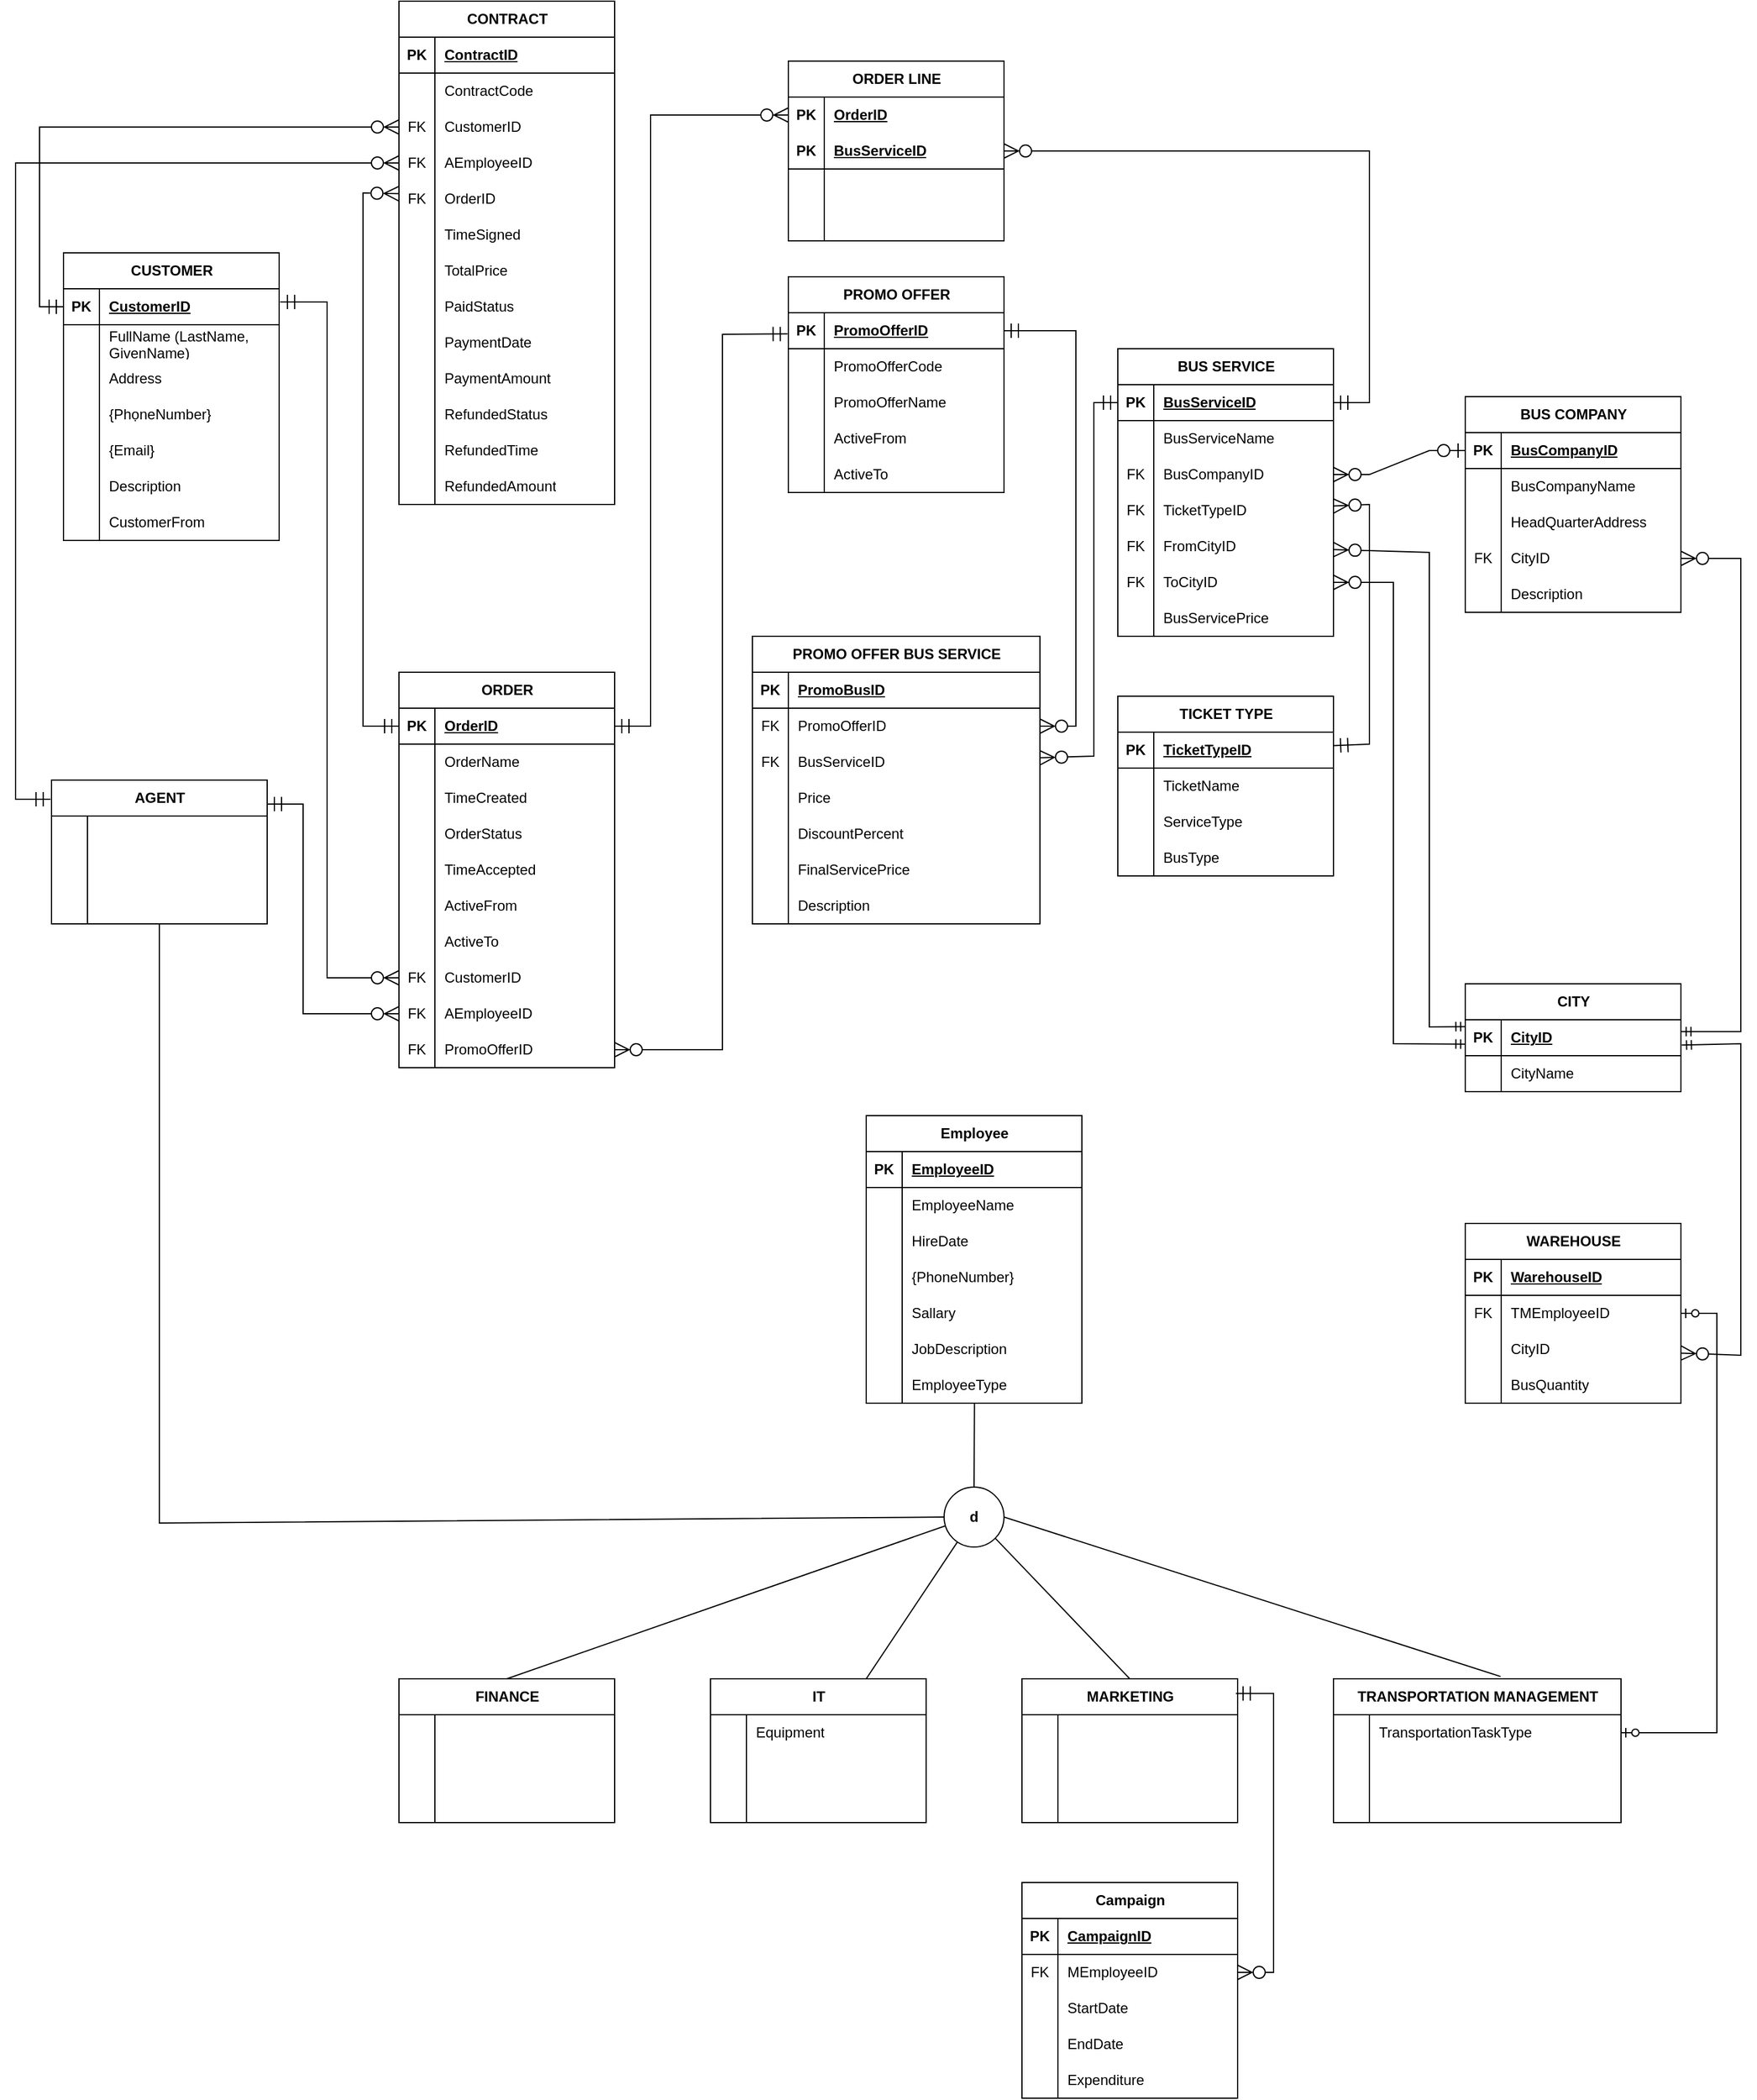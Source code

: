 <mxfile version="22.1.11" type="device">
  <diagram id="R2lEEEUBdFMjLlhIrx00" name="Page-1">
    <mxGraphModel dx="1993" dy="1514" grid="1" gridSize="10" guides="1" tooltips="1" connect="1" arrows="1" fold="1" page="1" pageScale="1" pageWidth="850" pageHeight="1100" background="none" math="0" shadow="0" extFonts="Permanent Marker^https://fonts.googleapis.com/css?family=Permanent+Marker">
      <root>
        <mxCell id="0" />
        <mxCell id="1" parent="0" />
        <mxCell id="dOVWPa-WO2VV1B70MAHx-27" value="FINANCE" style="shape=table;startSize=30;container=1;collapsible=1;childLayout=tableLayout;fixedRows=1;rowLines=0;fontStyle=1;align=center;resizeLast=1;html=1;" parent="1" vertex="1">
          <mxGeometry x="-890" y="670" width="180" height="120" as="geometry">
            <mxRectangle x="245" y="680" width="150" height="30" as="alternateBounds" />
          </mxGeometry>
        </mxCell>
        <mxCell id="dOVWPa-WO2VV1B70MAHx-31" value="" style="shape=tableRow;horizontal=0;startSize=0;swimlaneHead=0;swimlaneBody=0;fillColor=none;collapsible=0;dropTarget=0;points=[[0,0.5],[1,0.5]];portConstraint=eastwest;top=0;left=0;right=0;bottom=0;" parent="dOVWPa-WO2VV1B70MAHx-27" vertex="1">
          <mxGeometry y="30" width="180" height="30" as="geometry" />
        </mxCell>
        <mxCell id="dOVWPa-WO2VV1B70MAHx-32" value="" style="shape=partialRectangle;connectable=0;fillColor=none;top=0;left=0;bottom=0;right=0;editable=1;overflow=hidden;whiteSpace=wrap;html=1;" parent="dOVWPa-WO2VV1B70MAHx-31" vertex="1">
          <mxGeometry width="30" height="30" as="geometry">
            <mxRectangle width="30" height="30" as="alternateBounds" />
          </mxGeometry>
        </mxCell>
        <mxCell id="dOVWPa-WO2VV1B70MAHx-33" value="" style="shape=partialRectangle;connectable=0;fillColor=none;top=0;left=0;bottom=0;right=0;align=left;spacingLeft=6;overflow=hidden;whiteSpace=wrap;html=1;" parent="dOVWPa-WO2VV1B70MAHx-31" vertex="1">
          <mxGeometry x="30" width="150" height="30" as="geometry">
            <mxRectangle width="150" height="30" as="alternateBounds" />
          </mxGeometry>
        </mxCell>
        <mxCell id="dOVWPa-WO2VV1B70MAHx-34" value="" style="shape=tableRow;horizontal=0;startSize=0;swimlaneHead=0;swimlaneBody=0;fillColor=none;collapsible=0;dropTarget=0;points=[[0,0.5],[1,0.5]];portConstraint=eastwest;top=0;left=0;right=0;bottom=0;" parent="dOVWPa-WO2VV1B70MAHx-27" vertex="1">
          <mxGeometry y="60" width="180" height="30" as="geometry" />
        </mxCell>
        <mxCell id="dOVWPa-WO2VV1B70MAHx-35" value="" style="shape=partialRectangle;connectable=0;fillColor=none;top=0;left=0;bottom=0;right=0;editable=1;overflow=hidden;whiteSpace=wrap;html=1;" parent="dOVWPa-WO2VV1B70MAHx-34" vertex="1">
          <mxGeometry width="30" height="30" as="geometry">
            <mxRectangle width="30" height="30" as="alternateBounds" />
          </mxGeometry>
        </mxCell>
        <mxCell id="dOVWPa-WO2VV1B70MAHx-36" value="" style="shape=partialRectangle;connectable=0;fillColor=none;top=0;left=0;bottom=0;right=0;align=left;spacingLeft=6;overflow=hidden;whiteSpace=wrap;html=1;" parent="dOVWPa-WO2VV1B70MAHx-34" vertex="1">
          <mxGeometry x="30" width="150" height="30" as="geometry">
            <mxRectangle width="150" height="30" as="alternateBounds" />
          </mxGeometry>
        </mxCell>
        <mxCell id="dOVWPa-WO2VV1B70MAHx-37" value="" style="shape=tableRow;horizontal=0;startSize=0;swimlaneHead=0;swimlaneBody=0;fillColor=none;collapsible=0;dropTarget=0;points=[[0,0.5],[1,0.5]];portConstraint=eastwest;top=0;left=0;right=0;bottom=0;" parent="dOVWPa-WO2VV1B70MAHx-27" vertex="1">
          <mxGeometry y="90" width="180" height="30" as="geometry" />
        </mxCell>
        <mxCell id="dOVWPa-WO2VV1B70MAHx-38" value="" style="shape=partialRectangle;connectable=0;fillColor=none;top=0;left=0;bottom=0;right=0;editable=1;overflow=hidden;whiteSpace=wrap;html=1;" parent="dOVWPa-WO2VV1B70MAHx-37" vertex="1">
          <mxGeometry width="30" height="30" as="geometry">
            <mxRectangle width="30" height="30" as="alternateBounds" />
          </mxGeometry>
        </mxCell>
        <mxCell id="dOVWPa-WO2VV1B70MAHx-39" value="" style="shape=partialRectangle;connectable=0;fillColor=none;top=0;left=0;bottom=0;right=0;align=left;spacingLeft=6;overflow=hidden;whiteSpace=wrap;html=1;" parent="dOVWPa-WO2VV1B70MAHx-37" vertex="1">
          <mxGeometry x="30" width="150" height="30" as="geometry">
            <mxRectangle width="150" height="30" as="alternateBounds" />
          </mxGeometry>
        </mxCell>
        <mxCell id="dOVWPa-WO2VV1B70MAHx-40" value="TRANSPORTATION MANAGEMENT" style="shape=table;startSize=30;container=1;collapsible=1;childLayout=tableLayout;fixedRows=1;rowLines=0;fontStyle=1;align=center;resizeLast=1;html=1;" parent="1" vertex="1">
          <mxGeometry x="-110" y="670" width="240" height="120" as="geometry">
            <mxRectangle x="-520" y="680" width="190" height="30" as="alternateBounds" />
          </mxGeometry>
        </mxCell>
        <mxCell id="dOVWPa-WO2VV1B70MAHx-44" value="" style="shape=tableRow;horizontal=0;startSize=0;swimlaneHead=0;swimlaneBody=0;fillColor=none;collapsible=0;dropTarget=0;points=[[0,0.5],[1,0.5]];portConstraint=eastwest;top=0;left=0;right=0;bottom=0;" parent="dOVWPa-WO2VV1B70MAHx-40" vertex="1">
          <mxGeometry y="30" width="240" height="30" as="geometry" />
        </mxCell>
        <mxCell id="dOVWPa-WO2VV1B70MAHx-45" value="" style="shape=partialRectangle;connectable=0;fillColor=none;top=0;left=0;bottom=0;right=0;editable=1;overflow=hidden;whiteSpace=wrap;html=1;" parent="dOVWPa-WO2VV1B70MAHx-44" vertex="1">
          <mxGeometry width="30" height="30" as="geometry">
            <mxRectangle width="30" height="30" as="alternateBounds" />
          </mxGeometry>
        </mxCell>
        <mxCell id="dOVWPa-WO2VV1B70MAHx-46" value="TransportationTaskType" style="shape=partialRectangle;connectable=0;fillColor=none;top=0;left=0;bottom=0;right=0;align=left;spacingLeft=6;overflow=hidden;whiteSpace=wrap;html=1;" parent="dOVWPa-WO2VV1B70MAHx-44" vertex="1">
          <mxGeometry x="30" width="210" height="30" as="geometry">
            <mxRectangle width="210" height="30" as="alternateBounds" />
          </mxGeometry>
        </mxCell>
        <mxCell id="dOVWPa-WO2VV1B70MAHx-47" value="" style="shape=tableRow;horizontal=0;startSize=0;swimlaneHead=0;swimlaneBody=0;fillColor=none;collapsible=0;dropTarget=0;points=[[0,0.5],[1,0.5]];portConstraint=eastwest;top=0;left=0;right=0;bottom=0;" parent="dOVWPa-WO2VV1B70MAHx-40" vertex="1">
          <mxGeometry y="60" width="240" height="30" as="geometry" />
        </mxCell>
        <mxCell id="dOVWPa-WO2VV1B70MAHx-48" value="" style="shape=partialRectangle;connectable=0;fillColor=none;top=0;left=0;bottom=0;right=0;editable=1;overflow=hidden;whiteSpace=wrap;html=1;" parent="dOVWPa-WO2VV1B70MAHx-47" vertex="1">
          <mxGeometry width="30" height="30" as="geometry">
            <mxRectangle width="30" height="30" as="alternateBounds" />
          </mxGeometry>
        </mxCell>
        <mxCell id="dOVWPa-WO2VV1B70MAHx-49" value="" style="shape=partialRectangle;connectable=0;fillColor=none;top=0;left=0;bottom=0;right=0;align=left;spacingLeft=6;overflow=hidden;whiteSpace=wrap;html=1;" parent="dOVWPa-WO2VV1B70MAHx-47" vertex="1">
          <mxGeometry x="30" width="210" height="30" as="geometry">
            <mxRectangle width="210" height="30" as="alternateBounds" />
          </mxGeometry>
        </mxCell>
        <mxCell id="dOVWPa-WO2VV1B70MAHx-50" value="" style="shape=tableRow;horizontal=0;startSize=0;swimlaneHead=0;swimlaneBody=0;fillColor=none;collapsible=0;dropTarget=0;points=[[0,0.5],[1,0.5]];portConstraint=eastwest;top=0;left=0;right=0;bottom=0;" parent="dOVWPa-WO2VV1B70MAHx-40" vertex="1">
          <mxGeometry y="90" width="240" height="30" as="geometry" />
        </mxCell>
        <mxCell id="dOVWPa-WO2VV1B70MAHx-51" value="" style="shape=partialRectangle;connectable=0;fillColor=none;top=0;left=0;bottom=0;right=0;editable=1;overflow=hidden;whiteSpace=wrap;html=1;" parent="dOVWPa-WO2VV1B70MAHx-50" vertex="1">
          <mxGeometry width="30" height="30" as="geometry">
            <mxRectangle width="30" height="30" as="alternateBounds" />
          </mxGeometry>
        </mxCell>
        <mxCell id="dOVWPa-WO2VV1B70MAHx-52" value="" style="shape=partialRectangle;connectable=0;fillColor=none;top=0;left=0;bottom=0;right=0;align=left;spacingLeft=6;overflow=hidden;whiteSpace=wrap;html=1;" parent="dOVWPa-WO2VV1B70MAHx-50" vertex="1">
          <mxGeometry x="30" width="210" height="30" as="geometry">
            <mxRectangle width="210" height="30" as="alternateBounds" />
          </mxGeometry>
        </mxCell>
        <mxCell id="dOVWPa-WO2VV1B70MAHx-66" value="MARKETING" style="shape=table;startSize=30;container=1;collapsible=1;childLayout=tableLayout;fixedRows=1;rowLines=0;fontStyle=1;align=center;resizeLast=1;html=1;" parent="1" vertex="1">
          <mxGeometry x="-370" y="670" width="180" height="120" as="geometry">
            <mxRectangle x="-720" y="680" width="140" height="30" as="alternateBounds" />
          </mxGeometry>
        </mxCell>
        <mxCell id="dOVWPa-WO2VV1B70MAHx-70" value="" style="shape=tableRow;horizontal=0;startSize=0;swimlaneHead=0;swimlaneBody=0;fillColor=none;collapsible=0;dropTarget=0;points=[[0,0.5],[1,0.5]];portConstraint=eastwest;top=0;left=0;right=0;bottom=0;" parent="dOVWPa-WO2VV1B70MAHx-66" vertex="1">
          <mxGeometry y="30" width="180" height="30" as="geometry" />
        </mxCell>
        <mxCell id="dOVWPa-WO2VV1B70MAHx-71" value="" style="shape=partialRectangle;connectable=0;fillColor=none;top=0;left=0;bottom=0;right=0;editable=1;overflow=hidden;whiteSpace=wrap;html=1;" parent="dOVWPa-WO2VV1B70MAHx-70" vertex="1">
          <mxGeometry width="30" height="30" as="geometry">
            <mxRectangle width="30" height="30" as="alternateBounds" />
          </mxGeometry>
        </mxCell>
        <mxCell id="dOVWPa-WO2VV1B70MAHx-72" value="" style="shape=partialRectangle;connectable=0;fillColor=none;top=0;left=0;bottom=0;right=0;align=left;spacingLeft=6;overflow=hidden;whiteSpace=wrap;html=1;" parent="dOVWPa-WO2VV1B70MAHx-70" vertex="1">
          <mxGeometry x="30" width="150" height="30" as="geometry">
            <mxRectangle width="150" height="30" as="alternateBounds" />
          </mxGeometry>
        </mxCell>
        <mxCell id="dOVWPa-WO2VV1B70MAHx-73" value="" style="shape=tableRow;horizontal=0;startSize=0;swimlaneHead=0;swimlaneBody=0;fillColor=none;collapsible=0;dropTarget=0;points=[[0,0.5],[1,0.5]];portConstraint=eastwest;top=0;left=0;right=0;bottom=0;" parent="dOVWPa-WO2VV1B70MAHx-66" vertex="1">
          <mxGeometry y="60" width="180" height="30" as="geometry" />
        </mxCell>
        <mxCell id="dOVWPa-WO2VV1B70MAHx-74" value="" style="shape=partialRectangle;connectable=0;fillColor=none;top=0;left=0;bottom=0;right=0;editable=1;overflow=hidden;whiteSpace=wrap;html=1;" parent="dOVWPa-WO2VV1B70MAHx-73" vertex="1">
          <mxGeometry width="30" height="30" as="geometry">
            <mxRectangle width="30" height="30" as="alternateBounds" />
          </mxGeometry>
        </mxCell>
        <mxCell id="dOVWPa-WO2VV1B70MAHx-75" value="" style="shape=partialRectangle;connectable=0;fillColor=none;top=0;left=0;bottom=0;right=0;align=left;spacingLeft=6;overflow=hidden;whiteSpace=wrap;html=1;" parent="dOVWPa-WO2VV1B70MAHx-73" vertex="1">
          <mxGeometry x="30" width="150" height="30" as="geometry">
            <mxRectangle width="150" height="30" as="alternateBounds" />
          </mxGeometry>
        </mxCell>
        <mxCell id="dOVWPa-WO2VV1B70MAHx-76" value="" style="shape=tableRow;horizontal=0;startSize=0;swimlaneHead=0;swimlaneBody=0;fillColor=none;collapsible=0;dropTarget=0;points=[[0,0.5],[1,0.5]];portConstraint=eastwest;top=0;left=0;right=0;bottom=0;" parent="dOVWPa-WO2VV1B70MAHx-66" vertex="1">
          <mxGeometry y="90" width="180" height="30" as="geometry" />
        </mxCell>
        <mxCell id="dOVWPa-WO2VV1B70MAHx-77" value="" style="shape=partialRectangle;connectable=0;fillColor=none;top=0;left=0;bottom=0;right=0;editable=1;overflow=hidden;whiteSpace=wrap;html=1;" parent="dOVWPa-WO2VV1B70MAHx-76" vertex="1">
          <mxGeometry width="30" height="30" as="geometry">
            <mxRectangle width="30" height="30" as="alternateBounds" />
          </mxGeometry>
        </mxCell>
        <mxCell id="dOVWPa-WO2VV1B70MAHx-78" value="" style="shape=partialRectangle;connectable=0;fillColor=none;top=0;left=0;bottom=0;right=0;align=left;spacingLeft=6;overflow=hidden;whiteSpace=wrap;html=1;" parent="dOVWPa-WO2VV1B70MAHx-76" vertex="1">
          <mxGeometry x="30" width="150" height="30" as="geometry">
            <mxRectangle width="150" height="30" as="alternateBounds" />
          </mxGeometry>
        </mxCell>
        <mxCell id="dOVWPa-WO2VV1B70MAHx-79" value="Employee" style="shape=table;startSize=30;container=1;collapsible=1;childLayout=tableLayout;fixedRows=1;rowLines=0;fontStyle=1;align=center;resizeLast=1;html=1;" parent="1" vertex="1">
          <mxGeometry x="-500" y="200" width="180" height="240" as="geometry" />
        </mxCell>
        <mxCell id="dOVWPa-WO2VV1B70MAHx-80" value="" style="shape=tableRow;horizontal=0;startSize=0;swimlaneHead=0;swimlaneBody=0;fillColor=none;collapsible=0;dropTarget=0;points=[[0,0.5],[1,0.5]];portConstraint=eastwest;top=0;left=0;right=0;bottom=1;" parent="dOVWPa-WO2VV1B70MAHx-79" vertex="1">
          <mxGeometry y="30" width="180" height="30" as="geometry" />
        </mxCell>
        <mxCell id="dOVWPa-WO2VV1B70MAHx-81" value="PK" style="shape=partialRectangle;connectable=0;fillColor=none;top=0;left=0;bottom=0;right=0;fontStyle=1;overflow=hidden;whiteSpace=wrap;html=1;" parent="dOVWPa-WO2VV1B70MAHx-80" vertex="1">
          <mxGeometry width="30" height="30" as="geometry">
            <mxRectangle width="30" height="30" as="alternateBounds" />
          </mxGeometry>
        </mxCell>
        <mxCell id="dOVWPa-WO2VV1B70MAHx-82" value="EmployeeID" style="shape=partialRectangle;connectable=0;fillColor=none;top=0;left=0;bottom=0;right=0;align=left;spacingLeft=6;fontStyle=5;overflow=hidden;whiteSpace=wrap;html=1;" parent="dOVWPa-WO2VV1B70MAHx-80" vertex="1">
          <mxGeometry x="30" width="150" height="30" as="geometry">
            <mxRectangle width="150" height="30" as="alternateBounds" />
          </mxGeometry>
        </mxCell>
        <mxCell id="dOVWPa-WO2VV1B70MAHx-83" value="" style="shape=tableRow;horizontal=0;startSize=0;swimlaneHead=0;swimlaneBody=0;fillColor=none;collapsible=0;dropTarget=0;points=[[0,0.5],[1,0.5]];portConstraint=eastwest;top=0;left=0;right=0;bottom=0;" parent="dOVWPa-WO2VV1B70MAHx-79" vertex="1">
          <mxGeometry y="60" width="180" height="30" as="geometry" />
        </mxCell>
        <mxCell id="dOVWPa-WO2VV1B70MAHx-84" value="" style="shape=partialRectangle;connectable=0;fillColor=none;top=0;left=0;bottom=0;right=0;editable=1;overflow=hidden;whiteSpace=wrap;html=1;" parent="dOVWPa-WO2VV1B70MAHx-83" vertex="1">
          <mxGeometry width="30" height="30" as="geometry">
            <mxRectangle width="30" height="30" as="alternateBounds" />
          </mxGeometry>
        </mxCell>
        <mxCell id="dOVWPa-WO2VV1B70MAHx-85" value="EmployeeName" style="shape=partialRectangle;connectable=0;fillColor=none;top=0;left=0;bottom=0;right=0;align=left;spacingLeft=6;overflow=hidden;whiteSpace=wrap;html=1;" parent="dOVWPa-WO2VV1B70MAHx-83" vertex="1">
          <mxGeometry x="30" width="150" height="30" as="geometry">
            <mxRectangle width="150" height="30" as="alternateBounds" />
          </mxGeometry>
        </mxCell>
        <mxCell id="dOVWPa-WO2VV1B70MAHx-86" value="" style="shape=tableRow;horizontal=0;startSize=0;swimlaneHead=0;swimlaneBody=0;fillColor=none;collapsible=0;dropTarget=0;points=[[0,0.5],[1,0.5]];portConstraint=eastwest;top=0;left=0;right=0;bottom=0;" parent="dOVWPa-WO2VV1B70MAHx-79" vertex="1">
          <mxGeometry y="90" width="180" height="30" as="geometry" />
        </mxCell>
        <mxCell id="dOVWPa-WO2VV1B70MAHx-87" value="" style="shape=partialRectangle;connectable=0;fillColor=none;top=0;left=0;bottom=0;right=0;editable=1;overflow=hidden;whiteSpace=wrap;html=1;" parent="dOVWPa-WO2VV1B70MAHx-86" vertex="1">
          <mxGeometry width="30" height="30" as="geometry">
            <mxRectangle width="30" height="30" as="alternateBounds" />
          </mxGeometry>
        </mxCell>
        <mxCell id="dOVWPa-WO2VV1B70MAHx-88" value="HireDate" style="shape=partialRectangle;connectable=0;fillColor=none;top=0;left=0;bottom=0;right=0;align=left;spacingLeft=6;overflow=hidden;whiteSpace=wrap;html=1;" parent="dOVWPa-WO2VV1B70MAHx-86" vertex="1">
          <mxGeometry x="30" width="150" height="30" as="geometry">
            <mxRectangle width="150" height="30" as="alternateBounds" />
          </mxGeometry>
        </mxCell>
        <mxCell id="dOVWPa-WO2VV1B70MAHx-89" value="" style="shape=tableRow;horizontal=0;startSize=0;swimlaneHead=0;swimlaneBody=0;fillColor=none;collapsible=0;dropTarget=0;points=[[0,0.5],[1,0.5]];portConstraint=eastwest;top=0;left=0;right=0;bottom=0;" parent="dOVWPa-WO2VV1B70MAHx-79" vertex="1">
          <mxGeometry y="120" width="180" height="30" as="geometry" />
        </mxCell>
        <mxCell id="dOVWPa-WO2VV1B70MAHx-90" value="" style="shape=partialRectangle;connectable=0;fillColor=none;top=0;left=0;bottom=0;right=0;editable=1;overflow=hidden;whiteSpace=wrap;html=1;" parent="dOVWPa-WO2VV1B70MAHx-89" vertex="1">
          <mxGeometry width="30" height="30" as="geometry">
            <mxRectangle width="30" height="30" as="alternateBounds" />
          </mxGeometry>
        </mxCell>
        <mxCell id="dOVWPa-WO2VV1B70MAHx-91" value="{PhoneNumber}" style="shape=partialRectangle;connectable=0;fillColor=none;top=0;left=0;bottom=0;right=0;align=left;spacingLeft=6;overflow=hidden;whiteSpace=wrap;html=1;" parent="dOVWPa-WO2VV1B70MAHx-89" vertex="1">
          <mxGeometry x="30" width="150" height="30" as="geometry">
            <mxRectangle width="150" height="30" as="alternateBounds" />
          </mxGeometry>
        </mxCell>
        <mxCell id="61DGk8O4v7EBFW_Zj5zO-53" value="" style="shape=tableRow;horizontal=0;startSize=0;swimlaneHead=0;swimlaneBody=0;fillColor=none;collapsible=0;dropTarget=0;points=[[0,0.5],[1,0.5]];portConstraint=eastwest;top=0;left=0;right=0;bottom=0;" parent="dOVWPa-WO2VV1B70MAHx-79" vertex="1">
          <mxGeometry y="150" width="180" height="30" as="geometry" />
        </mxCell>
        <mxCell id="61DGk8O4v7EBFW_Zj5zO-54" value="" style="shape=partialRectangle;connectable=0;fillColor=none;top=0;left=0;bottom=0;right=0;editable=1;overflow=hidden;whiteSpace=wrap;html=1;" parent="61DGk8O4v7EBFW_Zj5zO-53" vertex="1">
          <mxGeometry width="30" height="30" as="geometry">
            <mxRectangle width="30" height="30" as="alternateBounds" />
          </mxGeometry>
        </mxCell>
        <mxCell id="61DGk8O4v7EBFW_Zj5zO-55" value="Sallary" style="shape=partialRectangle;connectable=0;fillColor=none;top=0;left=0;bottom=0;right=0;align=left;spacingLeft=6;overflow=hidden;whiteSpace=wrap;html=1;" parent="61DGk8O4v7EBFW_Zj5zO-53" vertex="1">
          <mxGeometry x="30" width="150" height="30" as="geometry">
            <mxRectangle width="150" height="30" as="alternateBounds" />
          </mxGeometry>
        </mxCell>
        <mxCell id="61DGk8O4v7EBFW_Zj5zO-56" value="" style="shape=tableRow;horizontal=0;startSize=0;swimlaneHead=0;swimlaneBody=0;fillColor=none;collapsible=0;dropTarget=0;points=[[0,0.5],[1,0.5]];portConstraint=eastwest;top=0;left=0;right=0;bottom=0;" parent="dOVWPa-WO2VV1B70MAHx-79" vertex="1">
          <mxGeometry y="180" width="180" height="30" as="geometry" />
        </mxCell>
        <mxCell id="61DGk8O4v7EBFW_Zj5zO-57" value="" style="shape=partialRectangle;connectable=0;fillColor=none;top=0;left=0;bottom=0;right=0;editable=1;overflow=hidden;whiteSpace=wrap;html=1;" parent="61DGk8O4v7EBFW_Zj5zO-56" vertex="1">
          <mxGeometry width="30" height="30" as="geometry">
            <mxRectangle width="30" height="30" as="alternateBounds" />
          </mxGeometry>
        </mxCell>
        <mxCell id="61DGk8O4v7EBFW_Zj5zO-58" value="JobDescription" style="shape=partialRectangle;connectable=0;fillColor=none;top=0;left=0;bottom=0;right=0;align=left;spacingLeft=6;overflow=hidden;whiteSpace=wrap;html=1;" parent="61DGk8O4v7EBFW_Zj5zO-56" vertex="1">
          <mxGeometry x="30" width="150" height="30" as="geometry">
            <mxRectangle width="150" height="30" as="alternateBounds" />
          </mxGeometry>
        </mxCell>
        <mxCell id="61DGk8O4v7EBFW_Zj5zO-59" value="" style="shape=tableRow;horizontal=0;startSize=0;swimlaneHead=0;swimlaneBody=0;fillColor=none;collapsible=0;dropTarget=0;points=[[0,0.5],[1,0.5]];portConstraint=eastwest;top=0;left=0;right=0;bottom=0;" parent="dOVWPa-WO2VV1B70MAHx-79" vertex="1">
          <mxGeometry y="210" width="180" height="30" as="geometry" />
        </mxCell>
        <mxCell id="61DGk8O4v7EBFW_Zj5zO-60" value="" style="shape=partialRectangle;connectable=0;fillColor=none;top=0;left=0;bottom=0;right=0;editable=1;overflow=hidden;whiteSpace=wrap;html=1;" parent="61DGk8O4v7EBFW_Zj5zO-59" vertex="1">
          <mxGeometry width="30" height="30" as="geometry">
            <mxRectangle width="30" height="30" as="alternateBounds" />
          </mxGeometry>
        </mxCell>
        <mxCell id="61DGk8O4v7EBFW_Zj5zO-61" value="EmployeeType" style="shape=partialRectangle;connectable=0;fillColor=none;top=0;left=0;bottom=0;right=0;align=left;spacingLeft=6;overflow=hidden;whiteSpace=wrap;html=1;" parent="61DGk8O4v7EBFW_Zj5zO-59" vertex="1">
          <mxGeometry x="30" width="150" height="30" as="geometry">
            <mxRectangle width="150" height="30" as="alternateBounds" />
          </mxGeometry>
        </mxCell>
        <mxCell id="dOVWPa-WO2VV1B70MAHx-92" value="CONTRACT" style="shape=table;startSize=30;container=1;collapsible=1;childLayout=tableLayout;fixedRows=1;rowLines=0;fontStyle=1;align=center;resizeLast=1;html=1;" parent="1" vertex="1">
          <mxGeometry x="-890" y="-730" width="180" height="420" as="geometry" />
        </mxCell>
        <mxCell id="dOVWPa-WO2VV1B70MAHx-93" value="" style="shape=tableRow;horizontal=0;startSize=0;swimlaneHead=0;swimlaneBody=0;fillColor=none;collapsible=0;dropTarget=0;points=[[0,0.5],[1,0.5]];portConstraint=eastwest;top=0;left=0;right=0;bottom=1;" parent="dOVWPa-WO2VV1B70MAHx-92" vertex="1">
          <mxGeometry y="30" width="180" height="30" as="geometry" />
        </mxCell>
        <mxCell id="dOVWPa-WO2VV1B70MAHx-94" value="PK" style="shape=partialRectangle;connectable=0;fillColor=none;top=0;left=0;bottom=0;right=0;fontStyle=1;overflow=hidden;whiteSpace=wrap;html=1;" parent="dOVWPa-WO2VV1B70MAHx-93" vertex="1">
          <mxGeometry width="30" height="30" as="geometry">
            <mxRectangle width="30" height="30" as="alternateBounds" />
          </mxGeometry>
        </mxCell>
        <mxCell id="dOVWPa-WO2VV1B70MAHx-95" value="ContractID" style="shape=partialRectangle;connectable=0;fillColor=none;top=0;left=0;bottom=0;right=0;align=left;spacingLeft=6;fontStyle=5;overflow=hidden;whiteSpace=wrap;html=1;" parent="dOVWPa-WO2VV1B70MAHx-93" vertex="1">
          <mxGeometry x="30" width="150" height="30" as="geometry">
            <mxRectangle width="150" height="30" as="alternateBounds" />
          </mxGeometry>
        </mxCell>
        <mxCell id="dOVWPa-WO2VV1B70MAHx-96" value="" style="shape=tableRow;horizontal=0;startSize=0;swimlaneHead=0;swimlaneBody=0;fillColor=none;collapsible=0;dropTarget=0;points=[[0,0.5],[1,0.5]];portConstraint=eastwest;top=0;left=0;right=0;bottom=0;" parent="dOVWPa-WO2VV1B70MAHx-92" vertex="1">
          <mxGeometry y="60" width="180" height="30" as="geometry" />
        </mxCell>
        <mxCell id="dOVWPa-WO2VV1B70MAHx-97" value="" style="shape=partialRectangle;connectable=0;fillColor=none;top=0;left=0;bottom=0;right=0;editable=1;overflow=hidden;whiteSpace=wrap;html=1;" parent="dOVWPa-WO2VV1B70MAHx-96" vertex="1">
          <mxGeometry width="30" height="30" as="geometry">
            <mxRectangle width="30" height="30" as="alternateBounds" />
          </mxGeometry>
        </mxCell>
        <mxCell id="dOVWPa-WO2VV1B70MAHx-98" value="ContractCode" style="shape=partialRectangle;connectable=0;fillColor=none;top=0;left=0;bottom=0;right=0;align=left;spacingLeft=6;overflow=hidden;whiteSpace=wrap;html=1;" parent="dOVWPa-WO2VV1B70MAHx-96" vertex="1">
          <mxGeometry x="30" width="150" height="30" as="geometry">
            <mxRectangle width="150" height="30" as="alternateBounds" />
          </mxGeometry>
        </mxCell>
        <mxCell id="dOVWPa-WO2VV1B70MAHx-99" value="" style="shape=tableRow;horizontal=0;startSize=0;swimlaneHead=0;swimlaneBody=0;fillColor=none;collapsible=0;dropTarget=0;points=[[0,0.5],[1,0.5]];portConstraint=eastwest;top=0;left=0;right=0;bottom=0;" parent="dOVWPa-WO2VV1B70MAHx-92" vertex="1">
          <mxGeometry y="90" width="180" height="30" as="geometry" />
        </mxCell>
        <mxCell id="dOVWPa-WO2VV1B70MAHx-100" value="FK" style="shape=partialRectangle;connectable=0;fillColor=none;top=0;left=0;bottom=0;right=0;editable=1;overflow=hidden;whiteSpace=wrap;html=1;" parent="dOVWPa-WO2VV1B70MAHx-99" vertex="1">
          <mxGeometry width="30" height="30" as="geometry">
            <mxRectangle width="30" height="30" as="alternateBounds" />
          </mxGeometry>
        </mxCell>
        <mxCell id="dOVWPa-WO2VV1B70MAHx-101" value="CustomerID" style="shape=partialRectangle;connectable=0;fillColor=none;top=0;left=0;bottom=0;right=0;align=left;spacingLeft=6;overflow=hidden;whiteSpace=wrap;html=1;" parent="dOVWPa-WO2VV1B70MAHx-99" vertex="1">
          <mxGeometry x="30" width="150" height="30" as="geometry">
            <mxRectangle width="150" height="30" as="alternateBounds" />
          </mxGeometry>
        </mxCell>
        <mxCell id="dOVWPa-WO2VV1B70MAHx-102" value="" style="shape=tableRow;horizontal=0;startSize=0;swimlaneHead=0;swimlaneBody=0;fillColor=none;collapsible=0;dropTarget=0;points=[[0,0.5],[1,0.5]];portConstraint=eastwest;top=0;left=0;right=0;bottom=0;" parent="dOVWPa-WO2VV1B70MAHx-92" vertex="1">
          <mxGeometry y="120" width="180" height="30" as="geometry" />
        </mxCell>
        <mxCell id="dOVWPa-WO2VV1B70MAHx-103" value="FK" style="shape=partialRectangle;connectable=0;fillColor=none;top=0;left=0;bottom=0;right=0;editable=1;overflow=hidden;whiteSpace=wrap;html=1;" parent="dOVWPa-WO2VV1B70MAHx-102" vertex="1">
          <mxGeometry width="30" height="30" as="geometry">
            <mxRectangle width="30" height="30" as="alternateBounds" />
          </mxGeometry>
        </mxCell>
        <mxCell id="dOVWPa-WO2VV1B70MAHx-104" value="AEmployeeID" style="shape=partialRectangle;connectable=0;fillColor=none;top=0;left=0;bottom=0;right=0;align=left;spacingLeft=6;overflow=hidden;whiteSpace=wrap;html=1;" parent="dOVWPa-WO2VV1B70MAHx-102" vertex="1">
          <mxGeometry x="30" width="150" height="30" as="geometry">
            <mxRectangle width="150" height="30" as="alternateBounds" />
          </mxGeometry>
        </mxCell>
        <mxCell id="-6UPGqKQ6QetwI0tdf9s-13" value="" style="shape=tableRow;horizontal=0;startSize=0;swimlaneHead=0;swimlaneBody=0;fillColor=none;collapsible=0;dropTarget=0;points=[[0,0.5],[1,0.5]];portConstraint=eastwest;top=0;left=0;right=0;bottom=0;" vertex="1" parent="dOVWPa-WO2VV1B70MAHx-92">
          <mxGeometry y="150" width="180" height="30" as="geometry" />
        </mxCell>
        <mxCell id="-6UPGqKQ6QetwI0tdf9s-14" value="FK" style="shape=partialRectangle;connectable=0;fillColor=none;top=0;left=0;bottom=0;right=0;editable=1;overflow=hidden;whiteSpace=wrap;html=1;" vertex="1" parent="-6UPGqKQ6QetwI0tdf9s-13">
          <mxGeometry width="30" height="30" as="geometry">
            <mxRectangle width="30" height="30" as="alternateBounds" />
          </mxGeometry>
        </mxCell>
        <mxCell id="-6UPGqKQ6QetwI0tdf9s-15" value="OrderID" style="shape=partialRectangle;connectable=0;fillColor=none;top=0;left=0;bottom=0;right=0;align=left;spacingLeft=6;overflow=hidden;whiteSpace=wrap;html=1;" vertex="1" parent="-6UPGqKQ6QetwI0tdf9s-13">
          <mxGeometry x="30" width="150" height="30" as="geometry">
            <mxRectangle width="150" height="30" as="alternateBounds" />
          </mxGeometry>
        </mxCell>
        <mxCell id="-6UPGqKQ6QetwI0tdf9s-16" value="" style="shape=tableRow;horizontal=0;startSize=0;swimlaneHead=0;swimlaneBody=0;fillColor=none;collapsible=0;dropTarget=0;points=[[0,0.5],[1,0.5]];portConstraint=eastwest;top=0;left=0;right=0;bottom=0;" vertex="1" parent="dOVWPa-WO2VV1B70MAHx-92">
          <mxGeometry y="180" width="180" height="30" as="geometry" />
        </mxCell>
        <mxCell id="-6UPGqKQ6QetwI0tdf9s-17" value="" style="shape=partialRectangle;connectable=0;fillColor=none;top=0;left=0;bottom=0;right=0;editable=1;overflow=hidden;whiteSpace=wrap;html=1;" vertex="1" parent="-6UPGqKQ6QetwI0tdf9s-16">
          <mxGeometry width="30" height="30" as="geometry">
            <mxRectangle width="30" height="30" as="alternateBounds" />
          </mxGeometry>
        </mxCell>
        <mxCell id="-6UPGqKQ6QetwI0tdf9s-18" value="TimeSigned" style="shape=partialRectangle;connectable=0;fillColor=none;top=0;left=0;bottom=0;right=0;align=left;spacingLeft=6;overflow=hidden;whiteSpace=wrap;html=1;" vertex="1" parent="-6UPGqKQ6QetwI0tdf9s-16">
          <mxGeometry x="30" width="150" height="30" as="geometry">
            <mxRectangle width="150" height="30" as="alternateBounds" />
          </mxGeometry>
        </mxCell>
        <mxCell id="-6UPGqKQ6QetwI0tdf9s-19" value="" style="shape=tableRow;horizontal=0;startSize=0;swimlaneHead=0;swimlaneBody=0;fillColor=none;collapsible=0;dropTarget=0;points=[[0,0.5],[1,0.5]];portConstraint=eastwest;top=0;left=0;right=0;bottom=0;" vertex="1" parent="dOVWPa-WO2VV1B70MAHx-92">
          <mxGeometry y="210" width="180" height="30" as="geometry" />
        </mxCell>
        <mxCell id="-6UPGqKQ6QetwI0tdf9s-20" value="" style="shape=partialRectangle;connectable=0;fillColor=none;top=0;left=0;bottom=0;right=0;editable=1;overflow=hidden;whiteSpace=wrap;html=1;" vertex="1" parent="-6UPGqKQ6QetwI0tdf9s-19">
          <mxGeometry width="30" height="30" as="geometry">
            <mxRectangle width="30" height="30" as="alternateBounds" />
          </mxGeometry>
        </mxCell>
        <mxCell id="-6UPGqKQ6QetwI0tdf9s-21" value="TotalPrice" style="shape=partialRectangle;connectable=0;fillColor=none;top=0;left=0;bottom=0;right=0;align=left;spacingLeft=6;overflow=hidden;whiteSpace=wrap;html=1;" vertex="1" parent="-6UPGqKQ6QetwI0tdf9s-19">
          <mxGeometry x="30" width="150" height="30" as="geometry">
            <mxRectangle width="150" height="30" as="alternateBounds" />
          </mxGeometry>
        </mxCell>
        <mxCell id="-6UPGqKQ6QetwI0tdf9s-22" value="" style="shape=tableRow;horizontal=0;startSize=0;swimlaneHead=0;swimlaneBody=0;fillColor=none;collapsible=0;dropTarget=0;points=[[0,0.5],[1,0.5]];portConstraint=eastwest;top=0;left=0;right=0;bottom=0;" vertex="1" parent="dOVWPa-WO2VV1B70MAHx-92">
          <mxGeometry y="240" width="180" height="30" as="geometry" />
        </mxCell>
        <mxCell id="-6UPGqKQ6QetwI0tdf9s-23" value="" style="shape=partialRectangle;connectable=0;fillColor=none;top=0;left=0;bottom=0;right=0;editable=1;overflow=hidden;whiteSpace=wrap;html=1;" vertex="1" parent="-6UPGqKQ6QetwI0tdf9s-22">
          <mxGeometry width="30" height="30" as="geometry">
            <mxRectangle width="30" height="30" as="alternateBounds" />
          </mxGeometry>
        </mxCell>
        <mxCell id="-6UPGqKQ6QetwI0tdf9s-24" value="PaidStatus" style="shape=partialRectangle;connectable=0;fillColor=none;top=0;left=0;bottom=0;right=0;align=left;spacingLeft=6;overflow=hidden;whiteSpace=wrap;html=1;" vertex="1" parent="-6UPGqKQ6QetwI0tdf9s-22">
          <mxGeometry x="30" width="150" height="30" as="geometry">
            <mxRectangle width="150" height="30" as="alternateBounds" />
          </mxGeometry>
        </mxCell>
        <mxCell id="-6UPGqKQ6QetwI0tdf9s-25" value="" style="shape=tableRow;horizontal=0;startSize=0;swimlaneHead=0;swimlaneBody=0;fillColor=none;collapsible=0;dropTarget=0;points=[[0,0.5],[1,0.5]];portConstraint=eastwest;top=0;left=0;right=0;bottom=0;" vertex="1" parent="dOVWPa-WO2VV1B70MAHx-92">
          <mxGeometry y="270" width="180" height="30" as="geometry" />
        </mxCell>
        <mxCell id="-6UPGqKQ6QetwI0tdf9s-26" value="" style="shape=partialRectangle;connectable=0;fillColor=none;top=0;left=0;bottom=0;right=0;editable=1;overflow=hidden;whiteSpace=wrap;html=1;" vertex="1" parent="-6UPGqKQ6QetwI0tdf9s-25">
          <mxGeometry width="30" height="30" as="geometry">
            <mxRectangle width="30" height="30" as="alternateBounds" />
          </mxGeometry>
        </mxCell>
        <mxCell id="-6UPGqKQ6QetwI0tdf9s-27" value="PaymentDate" style="shape=partialRectangle;connectable=0;fillColor=none;top=0;left=0;bottom=0;right=0;align=left;spacingLeft=6;overflow=hidden;whiteSpace=wrap;html=1;" vertex="1" parent="-6UPGqKQ6QetwI0tdf9s-25">
          <mxGeometry x="30" width="150" height="30" as="geometry">
            <mxRectangle width="150" height="30" as="alternateBounds" />
          </mxGeometry>
        </mxCell>
        <mxCell id="-6UPGqKQ6QetwI0tdf9s-28" value="" style="shape=tableRow;horizontal=0;startSize=0;swimlaneHead=0;swimlaneBody=0;fillColor=none;collapsible=0;dropTarget=0;points=[[0,0.5],[1,0.5]];portConstraint=eastwest;top=0;left=0;right=0;bottom=0;" vertex="1" parent="dOVWPa-WO2VV1B70MAHx-92">
          <mxGeometry y="300" width="180" height="30" as="geometry" />
        </mxCell>
        <mxCell id="-6UPGqKQ6QetwI0tdf9s-29" value="" style="shape=partialRectangle;connectable=0;fillColor=none;top=0;left=0;bottom=0;right=0;editable=1;overflow=hidden;whiteSpace=wrap;html=1;" vertex="1" parent="-6UPGqKQ6QetwI0tdf9s-28">
          <mxGeometry width="30" height="30" as="geometry">
            <mxRectangle width="30" height="30" as="alternateBounds" />
          </mxGeometry>
        </mxCell>
        <mxCell id="-6UPGqKQ6QetwI0tdf9s-30" value="PaymentAmount" style="shape=partialRectangle;connectable=0;fillColor=none;top=0;left=0;bottom=0;right=0;align=left;spacingLeft=6;overflow=hidden;whiteSpace=wrap;html=1;" vertex="1" parent="-6UPGqKQ6QetwI0tdf9s-28">
          <mxGeometry x="30" width="150" height="30" as="geometry">
            <mxRectangle width="150" height="30" as="alternateBounds" />
          </mxGeometry>
        </mxCell>
        <mxCell id="-6UPGqKQ6QetwI0tdf9s-62" value="" style="shape=tableRow;horizontal=0;startSize=0;swimlaneHead=0;swimlaneBody=0;fillColor=none;collapsible=0;dropTarget=0;points=[[0,0.5],[1,0.5]];portConstraint=eastwest;top=0;left=0;right=0;bottom=0;" vertex="1" parent="dOVWPa-WO2VV1B70MAHx-92">
          <mxGeometry y="330" width="180" height="30" as="geometry" />
        </mxCell>
        <mxCell id="-6UPGqKQ6QetwI0tdf9s-63" value="" style="shape=partialRectangle;connectable=0;fillColor=none;top=0;left=0;bottom=0;right=0;editable=1;overflow=hidden;whiteSpace=wrap;html=1;" vertex="1" parent="-6UPGqKQ6QetwI0tdf9s-62">
          <mxGeometry width="30" height="30" as="geometry">
            <mxRectangle width="30" height="30" as="alternateBounds" />
          </mxGeometry>
        </mxCell>
        <mxCell id="-6UPGqKQ6QetwI0tdf9s-64" value="RefundedStatus" style="shape=partialRectangle;connectable=0;fillColor=none;top=0;left=0;bottom=0;right=0;align=left;spacingLeft=6;overflow=hidden;whiteSpace=wrap;html=1;" vertex="1" parent="-6UPGqKQ6QetwI0tdf9s-62">
          <mxGeometry x="30" width="150" height="30" as="geometry">
            <mxRectangle width="150" height="30" as="alternateBounds" />
          </mxGeometry>
        </mxCell>
        <mxCell id="-6UPGqKQ6QetwI0tdf9s-65" value="" style="shape=tableRow;horizontal=0;startSize=0;swimlaneHead=0;swimlaneBody=0;fillColor=none;collapsible=0;dropTarget=0;points=[[0,0.5],[1,0.5]];portConstraint=eastwest;top=0;left=0;right=0;bottom=0;" vertex="1" parent="dOVWPa-WO2VV1B70MAHx-92">
          <mxGeometry y="360" width="180" height="30" as="geometry" />
        </mxCell>
        <mxCell id="-6UPGqKQ6QetwI0tdf9s-66" value="" style="shape=partialRectangle;connectable=0;fillColor=none;top=0;left=0;bottom=0;right=0;editable=1;overflow=hidden;whiteSpace=wrap;html=1;" vertex="1" parent="-6UPGqKQ6QetwI0tdf9s-65">
          <mxGeometry width="30" height="30" as="geometry">
            <mxRectangle width="30" height="30" as="alternateBounds" />
          </mxGeometry>
        </mxCell>
        <mxCell id="-6UPGqKQ6QetwI0tdf9s-67" value="RefundedTime" style="shape=partialRectangle;connectable=0;fillColor=none;top=0;left=0;bottom=0;right=0;align=left;spacingLeft=6;overflow=hidden;whiteSpace=wrap;html=1;" vertex="1" parent="-6UPGqKQ6QetwI0tdf9s-65">
          <mxGeometry x="30" width="150" height="30" as="geometry">
            <mxRectangle width="150" height="30" as="alternateBounds" />
          </mxGeometry>
        </mxCell>
        <mxCell id="-6UPGqKQ6QetwI0tdf9s-68" value="" style="shape=tableRow;horizontal=0;startSize=0;swimlaneHead=0;swimlaneBody=0;fillColor=none;collapsible=0;dropTarget=0;points=[[0,0.5],[1,0.5]];portConstraint=eastwest;top=0;left=0;right=0;bottom=0;" vertex="1" parent="dOVWPa-WO2VV1B70MAHx-92">
          <mxGeometry y="390" width="180" height="30" as="geometry" />
        </mxCell>
        <mxCell id="-6UPGqKQ6QetwI0tdf9s-69" value="" style="shape=partialRectangle;connectable=0;fillColor=none;top=0;left=0;bottom=0;right=0;editable=1;overflow=hidden;whiteSpace=wrap;html=1;" vertex="1" parent="-6UPGqKQ6QetwI0tdf9s-68">
          <mxGeometry width="30" height="30" as="geometry">
            <mxRectangle width="30" height="30" as="alternateBounds" />
          </mxGeometry>
        </mxCell>
        <mxCell id="-6UPGqKQ6QetwI0tdf9s-70" value="RefundedAmount" style="shape=partialRectangle;connectable=0;fillColor=none;top=0;left=0;bottom=0;right=0;align=left;spacingLeft=6;overflow=hidden;whiteSpace=wrap;html=1;" vertex="1" parent="-6UPGqKQ6QetwI0tdf9s-68">
          <mxGeometry x="30" width="150" height="30" as="geometry">
            <mxRectangle width="150" height="30" as="alternateBounds" />
          </mxGeometry>
        </mxCell>
        <mxCell id="dOVWPa-WO2VV1B70MAHx-105" value="IT" style="shape=table;startSize=30;container=1;collapsible=1;childLayout=tableLayout;fixedRows=1;rowLines=0;fontStyle=1;align=center;resizeLast=1;html=1;" parent="1" vertex="1">
          <mxGeometry x="-630" y="670" width="180" height="120" as="geometry">
            <mxRectangle y="680" width="120" height="30" as="alternateBounds" />
          </mxGeometry>
        </mxCell>
        <mxCell id="dOVWPa-WO2VV1B70MAHx-109" value="" style="shape=tableRow;horizontal=0;startSize=0;swimlaneHead=0;swimlaneBody=0;fillColor=none;collapsible=0;dropTarget=0;points=[[0,0.5],[1,0.5]];portConstraint=eastwest;top=0;left=0;right=0;bottom=0;" parent="dOVWPa-WO2VV1B70MAHx-105" vertex="1">
          <mxGeometry y="30" width="180" height="30" as="geometry" />
        </mxCell>
        <mxCell id="dOVWPa-WO2VV1B70MAHx-110" value="" style="shape=partialRectangle;connectable=0;fillColor=none;top=0;left=0;bottom=0;right=0;editable=1;overflow=hidden;whiteSpace=wrap;html=1;" parent="dOVWPa-WO2VV1B70MAHx-109" vertex="1">
          <mxGeometry width="30" height="30" as="geometry">
            <mxRectangle width="30" height="30" as="alternateBounds" />
          </mxGeometry>
        </mxCell>
        <mxCell id="dOVWPa-WO2VV1B70MAHx-111" value="Equipment" style="shape=partialRectangle;connectable=0;fillColor=none;top=0;left=0;bottom=0;right=0;align=left;spacingLeft=6;overflow=hidden;whiteSpace=wrap;html=1;" parent="dOVWPa-WO2VV1B70MAHx-109" vertex="1">
          <mxGeometry x="30" width="150" height="30" as="geometry">
            <mxRectangle width="150" height="30" as="alternateBounds" />
          </mxGeometry>
        </mxCell>
        <mxCell id="dOVWPa-WO2VV1B70MAHx-112" value="" style="shape=tableRow;horizontal=0;startSize=0;swimlaneHead=0;swimlaneBody=0;fillColor=none;collapsible=0;dropTarget=0;points=[[0,0.5],[1,0.5]];portConstraint=eastwest;top=0;left=0;right=0;bottom=0;" parent="dOVWPa-WO2VV1B70MAHx-105" vertex="1">
          <mxGeometry y="60" width="180" height="30" as="geometry" />
        </mxCell>
        <mxCell id="dOVWPa-WO2VV1B70MAHx-113" value="" style="shape=partialRectangle;connectable=0;fillColor=none;top=0;left=0;bottom=0;right=0;editable=1;overflow=hidden;whiteSpace=wrap;html=1;" parent="dOVWPa-WO2VV1B70MAHx-112" vertex="1">
          <mxGeometry width="30" height="30" as="geometry">
            <mxRectangle width="30" height="30" as="alternateBounds" />
          </mxGeometry>
        </mxCell>
        <mxCell id="dOVWPa-WO2VV1B70MAHx-114" value="" style="shape=partialRectangle;connectable=0;fillColor=none;top=0;left=0;bottom=0;right=0;align=left;spacingLeft=6;overflow=hidden;whiteSpace=wrap;html=1;" parent="dOVWPa-WO2VV1B70MAHx-112" vertex="1">
          <mxGeometry x="30" width="150" height="30" as="geometry">
            <mxRectangle width="150" height="30" as="alternateBounds" />
          </mxGeometry>
        </mxCell>
        <mxCell id="dOVWPa-WO2VV1B70MAHx-115" value="" style="shape=tableRow;horizontal=0;startSize=0;swimlaneHead=0;swimlaneBody=0;fillColor=none;collapsible=0;dropTarget=0;points=[[0,0.5],[1,0.5]];portConstraint=eastwest;top=0;left=0;right=0;bottom=0;" parent="dOVWPa-WO2VV1B70MAHx-105" vertex="1">
          <mxGeometry y="90" width="180" height="30" as="geometry" />
        </mxCell>
        <mxCell id="dOVWPa-WO2VV1B70MAHx-116" value="" style="shape=partialRectangle;connectable=0;fillColor=none;top=0;left=0;bottom=0;right=0;editable=1;overflow=hidden;whiteSpace=wrap;html=1;" parent="dOVWPa-WO2VV1B70MAHx-115" vertex="1">
          <mxGeometry width="30" height="30" as="geometry">
            <mxRectangle width="30" height="30" as="alternateBounds" />
          </mxGeometry>
        </mxCell>
        <mxCell id="dOVWPa-WO2VV1B70MAHx-117" value="" style="shape=partialRectangle;connectable=0;fillColor=none;top=0;left=0;bottom=0;right=0;align=left;spacingLeft=6;overflow=hidden;whiteSpace=wrap;html=1;" parent="dOVWPa-WO2VV1B70MAHx-115" vertex="1">
          <mxGeometry x="30" width="150" height="30" as="geometry">
            <mxRectangle width="150" height="30" as="alternateBounds" />
          </mxGeometry>
        </mxCell>
        <mxCell id="dOVWPa-WO2VV1B70MAHx-118" value="CUSTOMER" style="shape=table;startSize=30;container=1;collapsible=1;childLayout=tableLayout;fixedRows=1;rowLines=0;fontStyle=1;align=center;resizeLast=1;html=1;" parent="1" vertex="1">
          <mxGeometry x="-1170" y="-520" width="180" height="240" as="geometry" />
        </mxCell>
        <mxCell id="dOVWPa-WO2VV1B70MAHx-119" value="" style="shape=tableRow;horizontal=0;startSize=0;swimlaneHead=0;swimlaneBody=0;fillColor=none;collapsible=0;dropTarget=0;points=[[0,0.5],[1,0.5]];portConstraint=eastwest;top=0;left=0;right=0;bottom=1;" parent="dOVWPa-WO2VV1B70MAHx-118" vertex="1">
          <mxGeometry y="30" width="180" height="30" as="geometry" />
        </mxCell>
        <mxCell id="dOVWPa-WO2VV1B70MAHx-120" value="PK" style="shape=partialRectangle;connectable=0;fillColor=none;top=0;left=0;bottom=0;right=0;fontStyle=1;overflow=hidden;whiteSpace=wrap;html=1;" parent="dOVWPa-WO2VV1B70MAHx-119" vertex="1">
          <mxGeometry width="30" height="30" as="geometry">
            <mxRectangle width="30" height="30" as="alternateBounds" />
          </mxGeometry>
        </mxCell>
        <mxCell id="dOVWPa-WO2VV1B70MAHx-121" value="CustomerID" style="shape=partialRectangle;connectable=0;fillColor=none;top=0;left=0;bottom=0;right=0;align=left;spacingLeft=6;fontStyle=5;overflow=hidden;whiteSpace=wrap;html=1;" parent="dOVWPa-WO2VV1B70MAHx-119" vertex="1">
          <mxGeometry x="30" width="150" height="30" as="geometry">
            <mxRectangle width="150" height="30" as="alternateBounds" />
          </mxGeometry>
        </mxCell>
        <mxCell id="dOVWPa-WO2VV1B70MAHx-122" value="" style="shape=tableRow;horizontal=0;startSize=0;swimlaneHead=0;swimlaneBody=0;fillColor=none;collapsible=0;dropTarget=0;points=[[0,0.5],[1,0.5]];portConstraint=eastwest;top=0;left=0;right=0;bottom=0;" parent="dOVWPa-WO2VV1B70MAHx-118" vertex="1">
          <mxGeometry y="60" width="180" height="30" as="geometry" />
        </mxCell>
        <mxCell id="dOVWPa-WO2VV1B70MAHx-123" value="" style="shape=partialRectangle;connectable=0;fillColor=none;top=0;left=0;bottom=0;right=0;editable=1;overflow=hidden;whiteSpace=wrap;html=1;" parent="dOVWPa-WO2VV1B70MAHx-122" vertex="1">
          <mxGeometry width="30" height="30" as="geometry">
            <mxRectangle width="30" height="30" as="alternateBounds" />
          </mxGeometry>
        </mxCell>
        <mxCell id="dOVWPa-WO2VV1B70MAHx-124" value="FullName (LastName, GivenName)" style="shape=partialRectangle;connectable=0;fillColor=none;top=0;left=0;bottom=0;right=0;align=left;spacingLeft=6;overflow=hidden;whiteSpace=wrap;html=1;" parent="dOVWPa-WO2VV1B70MAHx-122" vertex="1">
          <mxGeometry x="30" width="150" height="30" as="geometry">
            <mxRectangle width="150" height="30" as="alternateBounds" />
          </mxGeometry>
        </mxCell>
        <mxCell id="dOVWPa-WO2VV1B70MAHx-125" value="" style="shape=tableRow;horizontal=0;startSize=0;swimlaneHead=0;swimlaneBody=0;fillColor=none;collapsible=0;dropTarget=0;points=[[0,0.5],[1,0.5]];portConstraint=eastwest;top=0;left=0;right=0;bottom=0;" parent="dOVWPa-WO2VV1B70MAHx-118" vertex="1">
          <mxGeometry y="90" width="180" height="30" as="geometry" />
        </mxCell>
        <mxCell id="dOVWPa-WO2VV1B70MAHx-126" value="" style="shape=partialRectangle;connectable=0;fillColor=none;top=0;left=0;bottom=0;right=0;editable=1;overflow=hidden;whiteSpace=wrap;html=1;" parent="dOVWPa-WO2VV1B70MAHx-125" vertex="1">
          <mxGeometry width="30" height="30" as="geometry">
            <mxRectangle width="30" height="30" as="alternateBounds" />
          </mxGeometry>
        </mxCell>
        <mxCell id="dOVWPa-WO2VV1B70MAHx-127" value="Address" style="shape=partialRectangle;connectable=0;fillColor=none;top=0;left=0;bottom=0;right=0;align=left;spacingLeft=6;overflow=hidden;whiteSpace=wrap;html=1;" parent="dOVWPa-WO2VV1B70MAHx-125" vertex="1">
          <mxGeometry x="30" width="150" height="30" as="geometry">
            <mxRectangle width="150" height="30" as="alternateBounds" />
          </mxGeometry>
        </mxCell>
        <mxCell id="dOVWPa-WO2VV1B70MAHx-128" value="" style="shape=tableRow;horizontal=0;startSize=0;swimlaneHead=0;swimlaneBody=0;fillColor=none;collapsible=0;dropTarget=0;points=[[0,0.5],[1,0.5]];portConstraint=eastwest;top=0;left=0;right=0;bottom=0;" parent="dOVWPa-WO2VV1B70MAHx-118" vertex="1">
          <mxGeometry y="120" width="180" height="30" as="geometry" />
        </mxCell>
        <mxCell id="dOVWPa-WO2VV1B70MAHx-129" value="" style="shape=partialRectangle;connectable=0;fillColor=none;top=0;left=0;bottom=0;right=0;editable=1;overflow=hidden;whiteSpace=wrap;html=1;" parent="dOVWPa-WO2VV1B70MAHx-128" vertex="1">
          <mxGeometry width="30" height="30" as="geometry">
            <mxRectangle width="30" height="30" as="alternateBounds" />
          </mxGeometry>
        </mxCell>
        <mxCell id="dOVWPa-WO2VV1B70MAHx-130" value="{PhọneNumber}" style="shape=partialRectangle;connectable=0;fillColor=none;top=0;left=0;bottom=0;right=0;align=left;spacingLeft=6;overflow=hidden;whiteSpace=wrap;html=1;" parent="dOVWPa-WO2VV1B70MAHx-128" vertex="1">
          <mxGeometry x="30" width="150" height="30" as="geometry">
            <mxRectangle width="150" height="30" as="alternateBounds" />
          </mxGeometry>
        </mxCell>
        <mxCell id="dOVWPa-WO2VV1B70MAHx-274" value="" style="shape=tableRow;horizontal=0;startSize=0;swimlaneHead=0;swimlaneBody=0;fillColor=none;collapsible=0;dropTarget=0;points=[[0,0.5],[1,0.5]];portConstraint=eastwest;top=0;left=0;right=0;bottom=0;" parent="dOVWPa-WO2VV1B70MAHx-118" vertex="1">
          <mxGeometry y="150" width="180" height="30" as="geometry" />
        </mxCell>
        <mxCell id="dOVWPa-WO2VV1B70MAHx-275" value="" style="shape=partialRectangle;connectable=0;fillColor=none;top=0;left=0;bottom=0;right=0;editable=1;overflow=hidden;whiteSpace=wrap;html=1;" parent="dOVWPa-WO2VV1B70MAHx-274" vertex="1">
          <mxGeometry width="30" height="30" as="geometry">
            <mxRectangle width="30" height="30" as="alternateBounds" />
          </mxGeometry>
        </mxCell>
        <mxCell id="dOVWPa-WO2VV1B70MAHx-276" value="{Email}" style="shape=partialRectangle;connectable=0;fillColor=none;top=0;left=0;bottom=0;right=0;align=left;spacingLeft=6;overflow=hidden;whiteSpace=wrap;html=1;" parent="dOVWPa-WO2VV1B70MAHx-274" vertex="1">
          <mxGeometry x="30" width="150" height="30" as="geometry">
            <mxRectangle width="150" height="30" as="alternateBounds" />
          </mxGeometry>
        </mxCell>
        <mxCell id="dOVWPa-WO2VV1B70MAHx-277" value="" style="shape=tableRow;horizontal=0;startSize=0;swimlaneHead=0;swimlaneBody=0;fillColor=none;collapsible=0;dropTarget=0;points=[[0,0.5],[1,0.5]];portConstraint=eastwest;top=0;left=0;right=0;bottom=0;" parent="dOVWPa-WO2VV1B70MAHx-118" vertex="1">
          <mxGeometry y="180" width="180" height="30" as="geometry" />
        </mxCell>
        <mxCell id="dOVWPa-WO2VV1B70MAHx-278" value="" style="shape=partialRectangle;connectable=0;fillColor=none;top=0;left=0;bottom=0;right=0;editable=1;overflow=hidden;whiteSpace=wrap;html=1;" parent="dOVWPa-WO2VV1B70MAHx-277" vertex="1">
          <mxGeometry width="30" height="30" as="geometry">
            <mxRectangle width="30" height="30" as="alternateBounds" />
          </mxGeometry>
        </mxCell>
        <mxCell id="dOVWPa-WO2VV1B70MAHx-279" value="Description" style="shape=partialRectangle;connectable=0;fillColor=none;top=0;left=0;bottom=0;right=0;align=left;spacingLeft=6;overflow=hidden;whiteSpace=wrap;html=1;" parent="dOVWPa-WO2VV1B70MAHx-277" vertex="1">
          <mxGeometry x="30" width="150" height="30" as="geometry">
            <mxRectangle width="150" height="30" as="alternateBounds" />
          </mxGeometry>
        </mxCell>
        <mxCell id="61DGk8O4v7EBFW_Zj5zO-81" value="" style="shape=tableRow;horizontal=0;startSize=0;swimlaneHead=0;swimlaneBody=0;fillColor=none;collapsible=0;dropTarget=0;points=[[0,0.5],[1,0.5]];portConstraint=eastwest;top=0;left=0;right=0;bottom=0;" parent="dOVWPa-WO2VV1B70MAHx-118" vertex="1">
          <mxGeometry y="210" width="180" height="30" as="geometry" />
        </mxCell>
        <mxCell id="61DGk8O4v7EBFW_Zj5zO-82" value="" style="shape=partialRectangle;connectable=0;fillColor=none;top=0;left=0;bottom=0;right=0;editable=1;overflow=hidden;whiteSpace=wrap;html=1;" parent="61DGk8O4v7EBFW_Zj5zO-81" vertex="1">
          <mxGeometry width="30" height="30" as="geometry">
            <mxRectangle width="30" height="30" as="alternateBounds" />
          </mxGeometry>
        </mxCell>
        <mxCell id="61DGk8O4v7EBFW_Zj5zO-83" value="CustomerFrom" style="shape=partialRectangle;connectable=0;fillColor=none;top=0;left=0;bottom=0;right=0;align=left;spacingLeft=6;overflow=hidden;whiteSpace=wrap;html=1;" parent="61DGk8O4v7EBFW_Zj5zO-81" vertex="1">
          <mxGeometry x="30" width="150" height="30" as="geometry">
            <mxRectangle width="150" height="30" as="alternateBounds" />
          </mxGeometry>
        </mxCell>
        <mxCell id="dOVWPa-WO2VV1B70MAHx-144" value="ORDER" style="shape=table;startSize=30;container=1;collapsible=1;childLayout=tableLayout;fixedRows=1;rowLines=0;fontStyle=1;align=center;resizeLast=1;html=1;" parent="1" vertex="1">
          <mxGeometry x="-890" y="-170" width="180" height="330" as="geometry" />
        </mxCell>
        <mxCell id="dOVWPa-WO2VV1B70MAHx-145" value="" style="shape=tableRow;horizontal=0;startSize=0;swimlaneHead=0;swimlaneBody=0;fillColor=none;collapsible=0;dropTarget=0;points=[[0,0.5],[1,0.5]];portConstraint=eastwest;top=0;left=0;right=0;bottom=1;" parent="dOVWPa-WO2VV1B70MAHx-144" vertex="1">
          <mxGeometry y="30" width="180" height="30" as="geometry" />
        </mxCell>
        <mxCell id="dOVWPa-WO2VV1B70MAHx-146" value="PK" style="shape=partialRectangle;connectable=0;fillColor=none;top=0;left=0;bottom=0;right=0;fontStyle=1;overflow=hidden;whiteSpace=wrap;html=1;" parent="dOVWPa-WO2VV1B70MAHx-145" vertex="1">
          <mxGeometry width="30" height="30" as="geometry">
            <mxRectangle width="30" height="30" as="alternateBounds" />
          </mxGeometry>
        </mxCell>
        <mxCell id="dOVWPa-WO2VV1B70MAHx-147" value="OrderID" style="shape=partialRectangle;connectable=0;fillColor=none;top=0;left=0;bottom=0;right=0;align=left;spacingLeft=6;fontStyle=5;overflow=hidden;whiteSpace=wrap;html=1;" parent="dOVWPa-WO2VV1B70MAHx-145" vertex="1">
          <mxGeometry x="30" width="150" height="30" as="geometry">
            <mxRectangle width="150" height="30" as="alternateBounds" />
          </mxGeometry>
        </mxCell>
        <mxCell id="dOVWPa-WO2VV1B70MAHx-148" value="" style="shape=tableRow;horizontal=0;startSize=0;swimlaneHead=0;swimlaneBody=0;fillColor=none;collapsible=0;dropTarget=0;points=[[0,0.5],[1,0.5]];portConstraint=eastwest;top=0;left=0;right=0;bottom=0;" parent="dOVWPa-WO2VV1B70MAHx-144" vertex="1">
          <mxGeometry y="60" width="180" height="30" as="geometry" />
        </mxCell>
        <mxCell id="dOVWPa-WO2VV1B70MAHx-149" value="" style="shape=partialRectangle;connectable=0;fillColor=none;top=0;left=0;bottom=0;right=0;editable=1;overflow=hidden;whiteSpace=wrap;html=1;" parent="dOVWPa-WO2VV1B70MAHx-148" vertex="1">
          <mxGeometry width="30" height="30" as="geometry">
            <mxRectangle width="30" height="30" as="alternateBounds" />
          </mxGeometry>
        </mxCell>
        <mxCell id="dOVWPa-WO2VV1B70MAHx-150" value="OrderName" style="shape=partialRectangle;connectable=0;fillColor=none;top=0;left=0;bottom=0;right=0;align=left;spacingLeft=6;overflow=hidden;whiteSpace=wrap;html=1;" parent="dOVWPa-WO2VV1B70MAHx-148" vertex="1">
          <mxGeometry x="30" width="150" height="30" as="geometry">
            <mxRectangle width="150" height="30" as="alternateBounds" />
          </mxGeometry>
        </mxCell>
        <mxCell id="61DGk8O4v7EBFW_Zj5zO-178" value="" style="shape=tableRow;horizontal=0;startSize=0;swimlaneHead=0;swimlaneBody=0;fillColor=none;collapsible=0;dropTarget=0;points=[[0,0.5],[1,0.5]];portConstraint=eastwest;top=0;left=0;right=0;bottom=0;" parent="dOVWPa-WO2VV1B70MAHx-144" vertex="1">
          <mxGeometry y="90" width="180" height="30" as="geometry" />
        </mxCell>
        <mxCell id="61DGk8O4v7EBFW_Zj5zO-179" value="" style="shape=partialRectangle;connectable=0;fillColor=none;top=0;left=0;bottom=0;right=0;editable=1;overflow=hidden;whiteSpace=wrap;html=1;" parent="61DGk8O4v7EBFW_Zj5zO-178" vertex="1">
          <mxGeometry width="30" height="30" as="geometry">
            <mxRectangle width="30" height="30" as="alternateBounds" />
          </mxGeometry>
        </mxCell>
        <mxCell id="61DGk8O4v7EBFW_Zj5zO-180" value="TimeCreated" style="shape=partialRectangle;connectable=0;fillColor=none;top=0;left=0;bottom=0;right=0;align=left;spacingLeft=6;overflow=hidden;whiteSpace=wrap;html=1;" parent="61DGk8O4v7EBFW_Zj5zO-178" vertex="1">
          <mxGeometry x="30" width="150" height="30" as="geometry">
            <mxRectangle width="150" height="30" as="alternateBounds" />
          </mxGeometry>
        </mxCell>
        <mxCell id="dOVWPa-WO2VV1B70MAHx-151" value="" style="shape=tableRow;horizontal=0;startSize=0;swimlaneHead=0;swimlaneBody=0;fillColor=none;collapsible=0;dropTarget=0;points=[[0,0.5],[1,0.5]];portConstraint=eastwest;top=0;left=0;right=0;bottom=0;" parent="dOVWPa-WO2VV1B70MAHx-144" vertex="1">
          <mxGeometry y="120" width="180" height="30" as="geometry" />
        </mxCell>
        <mxCell id="dOVWPa-WO2VV1B70MAHx-152" value="" style="shape=partialRectangle;connectable=0;fillColor=none;top=0;left=0;bottom=0;right=0;editable=1;overflow=hidden;whiteSpace=wrap;html=1;" parent="dOVWPa-WO2VV1B70MAHx-151" vertex="1">
          <mxGeometry width="30" height="30" as="geometry">
            <mxRectangle width="30" height="30" as="alternateBounds" />
          </mxGeometry>
        </mxCell>
        <mxCell id="dOVWPa-WO2VV1B70MAHx-153" value="OrderStatus" style="shape=partialRectangle;connectable=0;fillColor=none;top=0;left=0;bottom=0;right=0;align=left;spacingLeft=6;overflow=hidden;whiteSpace=wrap;html=1;" parent="dOVWPa-WO2VV1B70MAHx-151" vertex="1">
          <mxGeometry x="30" width="150" height="30" as="geometry">
            <mxRectangle width="150" height="30" as="alternateBounds" />
          </mxGeometry>
        </mxCell>
        <mxCell id="dOVWPa-WO2VV1B70MAHx-154" value="" style="shape=tableRow;horizontal=0;startSize=0;swimlaneHead=0;swimlaneBody=0;fillColor=none;collapsible=0;dropTarget=0;points=[[0,0.5],[1,0.5]];portConstraint=eastwest;top=0;left=0;right=0;bottom=0;" parent="dOVWPa-WO2VV1B70MAHx-144" vertex="1">
          <mxGeometry y="150" width="180" height="30" as="geometry" />
        </mxCell>
        <mxCell id="dOVWPa-WO2VV1B70MAHx-155" value="" style="shape=partialRectangle;connectable=0;fillColor=none;top=0;left=0;bottom=0;right=0;editable=1;overflow=hidden;whiteSpace=wrap;html=1;" parent="dOVWPa-WO2VV1B70MAHx-154" vertex="1">
          <mxGeometry width="30" height="30" as="geometry">
            <mxRectangle width="30" height="30" as="alternateBounds" />
          </mxGeometry>
        </mxCell>
        <mxCell id="dOVWPa-WO2VV1B70MAHx-156" value="TimeAccepted" style="shape=partialRectangle;connectable=0;fillColor=none;top=0;left=0;bottom=0;right=0;align=left;spacingLeft=6;overflow=hidden;whiteSpace=wrap;html=1;" parent="dOVWPa-WO2VV1B70MAHx-154" vertex="1">
          <mxGeometry x="30" width="150" height="30" as="geometry">
            <mxRectangle width="150" height="30" as="alternateBounds" />
          </mxGeometry>
        </mxCell>
        <mxCell id="dOVWPa-WO2VV1B70MAHx-280" value="" style="shape=tableRow;horizontal=0;startSize=0;swimlaneHead=0;swimlaneBody=0;fillColor=none;collapsible=0;dropTarget=0;points=[[0,0.5],[1,0.5]];portConstraint=eastwest;top=0;left=0;right=0;bottom=0;" parent="dOVWPa-WO2VV1B70MAHx-144" vertex="1">
          <mxGeometry y="180" width="180" height="30" as="geometry" />
        </mxCell>
        <mxCell id="dOVWPa-WO2VV1B70MAHx-281" value="" style="shape=partialRectangle;connectable=0;fillColor=none;top=0;left=0;bottom=0;right=0;editable=1;overflow=hidden;whiteSpace=wrap;html=1;" parent="dOVWPa-WO2VV1B70MAHx-280" vertex="1">
          <mxGeometry width="30" height="30" as="geometry">
            <mxRectangle width="30" height="30" as="alternateBounds" />
          </mxGeometry>
        </mxCell>
        <mxCell id="dOVWPa-WO2VV1B70MAHx-282" value="ActiveFrom" style="shape=partialRectangle;connectable=0;fillColor=none;top=0;left=0;bottom=0;right=0;align=left;spacingLeft=6;overflow=hidden;whiteSpace=wrap;html=1;" parent="dOVWPa-WO2VV1B70MAHx-280" vertex="1">
          <mxGeometry x="30" width="150" height="30" as="geometry">
            <mxRectangle width="150" height="30" as="alternateBounds" />
          </mxGeometry>
        </mxCell>
        <mxCell id="dOVWPa-WO2VV1B70MAHx-283" value="" style="shape=tableRow;horizontal=0;startSize=0;swimlaneHead=0;swimlaneBody=0;fillColor=none;collapsible=0;dropTarget=0;points=[[0,0.5],[1,0.5]];portConstraint=eastwest;top=0;left=0;right=0;bottom=0;" parent="dOVWPa-WO2VV1B70MAHx-144" vertex="1">
          <mxGeometry y="210" width="180" height="30" as="geometry" />
        </mxCell>
        <mxCell id="dOVWPa-WO2VV1B70MAHx-284" value="" style="shape=partialRectangle;connectable=0;fillColor=none;top=0;left=0;bottom=0;right=0;editable=1;overflow=hidden;whiteSpace=wrap;html=1;" parent="dOVWPa-WO2VV1B70MAHx-283" vertex="1">
          <mxGeometry width="30" height="30" as="geometry">
            <mxRectangle width="30" height="30" as="alternateBounds" />
          </mxGeometry>
        </mxCell>
        <mxCell id="dOVWPa-WO2VV1B70MAHx-285" value="ActiveTo" style="shape=partialRectangle;connectable=0;fillColor=none;top=0;left=0;bottom=0;right=0;align=left;spacingLeft=6;overflow=hidden;whiteSpace=wrap;html=1;" parent="dOVWPa-WO2VV1B70MAHx-283" vertex="1">
          <mxGeometry x="30" width="150" height="30" as="geometry">
            <mxRectangle width="150" height="30" as="alternateBounds" />
          </mxGeometry>
        </mxCell>
        <mxCell id="dOVWPa-WO2VV1B70MAHx-286" value="" style="shape=tableRow;horizontal=0;startSize=0;swimlaneHead=0;swimlaneBody=0;fillColor=none;collapsible=0;dropTarget=0;points=[[0,0.5],[1,0.5]];portConstraint=eastwest;top=0;left=0;right=0;bottom=0;" parent="dOVWPa-WO2VV1B70MAHx-144" vertex="1">
          <mxGeometry y="240" width="180" height="30" as="geometry" />
        </mxCell>
        <mxCell id="dOVWPa-WO2VV1B70MAHx-287" value="FK" style="shape=partialRectangle;connectable=0;fillColor=none;top=0;left=0;bottom=0;right=0;editable=1;overflow=hidden;whiteSpace=wrap;html=1;" parent="dOVWPa-WO2VV1B70MAHx-286" vertex="1">
          <mxGeometry width="30" height="30" as="geometry">
            <mxRectangle width="30" height="30" as="alternateBounds" />
          </mxGeometry>
        </mxCell>
        <mxCell id="dOVWPa-WO2VV1B70MAHx-288" value="CustomerID" style="shape=partialRectangle;connectable=0;fillColor=none;top=0;left=0;bottom=0;right=0;align=left;spacingLeft=6;overflow=hidden;whiteSpace=wrap;html=1;" parent="dOVWPa-WO2VV1B70MAHx-286" vertex="1">
          <mxGeometry x="30" width="150" height="30" as="geometry">
            <mxRectangle width="150" height="30" as="alternateBounds" />
          </mxGeometry>
        </mxCell>
        <mxCell id="dOVWPa-WO2VV1B70MAHx-289" value="" style="shape=tableRow;horizontal=0;startSize=0;swimlaneHead=0;swimlaneBody=0;fillColor=none;collapsible=0;dropTarget=0;points=[[0,0.5],[1,0.5]];portConstraint=eastwest;top=0;left=0;right=0;bottom=0;" parent="dOVWPa-WO2VV1B70MAHx-144" vertex="1">
          <mxGeometry y="270" width="180" height="30" as="geometry" />
        </mxCell>
        <mxCell id="dOVWPa-WO2VV1B70MAHx-290" value="FK" style="shape=partialRectangle;connectable=0;fillColor=none;top=0;left=0;bottom=0;right=0;editable=1;overflow=hidden;whiteSpace=wrap;html=1;" parent="dOVWPa-WO2VV1B70MAHx-289" vertex="1">
          <mxGeometry width="30" height="30" as="geometry">
            <mxRectangle width="30" height="30" as="alternateBounds" />
          </mxGeometry>
        </mxCell>
        <mxCell id="dOVWPa-WO2VV1B70MAHx-291" value="AEmployeeID" style="shape=partialRectangle;connectable=0;fillColor=none;top=0;left=0;bottom=0;right=0;align=left;spacingLeft=6;overflow=hidden;whiteSpace=wrap;html=1;" parent="dOVWPa-WO2VV1B70MAHx-289" vertex="1">
          <mxGeometry x="30" width="150" height="30" as="geometry">
            <mxRectangle width="150" height="30" as="alternateBounds" />
          </mxGeometry>
        </mxCell>
        <mxCell id="dOVWPa-WO2VV1B70MAHx-295" value="" style="shape=tableRow;horizontal=0;startSize=0;swimlaneHead=0;swimlaneBody=0;fillColor=none;collapsible=0;dropTarget=0;points=[[0,0.5],[1,0.5]];portConstraint=eastwest;top=0;left=0;right=0;bottom=0;" parent="dOVWPa-WO2VV1B70MAHx-144" vertex="1">
          <mxGeometry y="300" width="180" height="30" as="geometry" />
        </mxCell>
        <mxCell id="dOVWPa-WO2VV1B70MAHx-296" value="FK" style="shape=partialRectangle;connectable=0;fillColor=none;top=0;left=0;bottom=0;right=0;editable=1;overflow=hidden;whiteSpace=wrap;html=1;" parent="dOVWPa-WO2VV1B70MAHx-295" vertex="1">
          <mxGeometry width="30" height="30" as="geometry">
            <mxRectangle width="30" height="30" as="alternateBounds" />
          </mxGeometry>
        </mxCell>
        <mxCell id="dOVWPa-WO2VV1B70MAHx-297" value="PromoOfferID" style="shape=partialRectangle;connectable=0;fillColor=none;top=0;left=0;bottom=0;right=0;align=left;spacingLeft=6;overflow=hidden;whiteSpace=wrap;html=1;" parent="dOVWPa-WO2VV1B70MAHx-295" vertex="1">
          <mxGeometry x="30" width="150" height="30" as="geometry">
            <mxRectangle width="150" height="30" as="alternateBounds" />
          </mxGeometry>
        </mxCell>
        <mxCell id="dOVWPa-WO2VV1B70MAHx-170" value="CITY" style="shape=table;startSize=30;container=1;collapsible=1;childLayout=tableLayout;fixedRows=1;rowLines=0;fontStyle=1;align=center;resizeLast=1;html=1;" parent="1" vertex="1">
          <mxGeometry y="90" width="180" height="90" as="geometry" />
        </mxCell>
        <mxCell id="dOVWPa-WO2VV1B70MAHx-171" value="" style="shape=tableRow;horizontal=0;startSize=0;swimlaneHead=0;swimlaneBody=0;fillColor=none;collapsible=0;dropTarget=0;points=[[0,0.5],[1,0.5]];portConstraint=eastwest;top=0;left=0;right=0;bottom=1;" parent="dOVWPa-WO2VV1B70MAHx-170" vertex="1">
          <mxGeometry y="30" width="180" height="30" as="geometry" />
        </mxCell>
        <mxCell id="dOVWPa-WO2VV1B70MAHx-172" value="PK" style="shape=partialRectangle;connectable=0;fillColor=none;top=0;left=0;bottom=0;right=0;fontStyle=1;overflow=hidden;whiteSpace=wrap;html=1;" parent="dOVWPa-WO2VV1B70MAHx-171" vertex="1">
          <mxGeometry width="30" height="30" as="geometry">
            <mxRectangle width="30" height="30" as="alternateBounds" />
          </mxGeometry>
        </mxCell>
        <mxCell id="dOVWPa-WO2VV1B70MAHx-173" value="CityID" style="shape=partialRectangle;connectable=0;fillColor=none;top=0;left=0;bottom=0;right=0;align=left;spacingLeft=6;fontStyle=5;overflow=hidden;whiteSpace=wrap;html=1;" parent="dOVWPa-WO2VV1B70MAHx-171" vertex="1">
          <mxGeometry x="30" width="150" height="30" as="geometry">
            <mxRectangle width="150" height="30" as="alternateBounds" />
          </mxGeometry>
        </mxCell>
        <mxCell id="dOVWPa-WO2VV1B70MAHx-174" value="" style="shape=tableRow;horizontal=0;startSize=0;swimlaneHead=0;swimlaneBody=0;fillColor=none;collapsible=0;dropTarget=0;points=[[0,0.5],[1,0.5]];portConstraint=eastwest;top=0;left=0;right=0;bottom=0;" parent="dOVWPa-WO2VV1B70MAHx-170" vertex="1">
          <mxGeometry y="60" width="180" height="30" as="geometry" />
        </mxCell>
        <mxCell id="dOVWPa-WO2VV1B70MAHx-175" value="" style="shape=partialRectangle;connectable=0;fillColor=none;top=0;left=0;bottom=0;right=0;editable=1;overflow=hidden;whiteSpace=wrap;html=1;" parent="dOVWPa-WO2VV1B70MAHx-174" vertex="1">
          <mxGeometry width="30" height="30" as="geometry">
            <mxRectangle width="30" height="30" as="alternateBounds" />
          </mxGeometry>
        </mxCell>
        <mxCell id="dOVWPa-WO2VV1B70MAHx-176" value="CityName" style="shape=partialRectangle;connectable=0;fillColor=none;top=0;left=0;bottom=0;right=0;align=left;spacingLeft=6;overflow=hidden;whiteSpace=wrap;html=1;" parent="dOVWPa-WO2VV1B70MAHx-174" vertex="1">
          <mxGeometry x="30" width="150" height="30" as="geometry">
            <mxRectangle width="150" height="30" as="alternateBounds" />
          </mxGeometry>
        </mxCell>
        <mxCell id="dOVWPa-WO2VV1B70MAHx-209" value="BUS COMPANY" style="shape=table;startSize=30;container=1;collapsible=1;childLayout=tableLayout;fixedRows=1;rowLines=0;fontStyle=1;align=center;resizeLast=1;html=1;" parent="1" vertex="1">
          <mxGeometry y="-400" width="180" height="180" as="geometry" />
        </mxCell>
        <mxCell id="dOVWPa-WO2VV1B70MAHx-210" value="" style="shape=tableRow;horizontal=0;startSize=0;swimlaneHead=0;swimlaneBody=0;fillColor=none;collapsible=0;dropTarget=0;points=[[0,0.5],[1,0.5]];portConstraint=eastwest;top=0;left=0;right=0;bottom=1;" parent="dOVWPa-WO2VV1B70MAHx-209" vertex="1">
          <mxGeometry y="30" width="180" height="30" as="geometry" />
        </mxCell>
        <mxCell id="dOVWPa-WO2VV1B70MAHx-211" value="PK" style="shape=partialRectangle;connectable=0;fillColor=none;top=0;left=0;bottom=0;right=0;fontStyle=1;overflow=hidden;whiteSpace=wrap;html=1;" parent="dOVWPa-WO2VV1B70MAHx-210" vertex="1">
          <mxGeometry width="30" height="30" as="geometry">
            <mxRectangle width="30" height="30" as="alternateBounds" />
          </mxGeometry>
        </mxCell>
        <mxCell id="dOVWPa-WO2VV1B70MAHx-212" value="BusCompanyID" style="shape=partialRectangle;connectable=0;fillColor=none;top=0;left=0;bottom=0;right=0;align=left;spacingLeft=6;fontStyle=5;overflow=hidden;whiteSpace=wrap;html=1;" parent="dOVWPa-WO2VV1B70MAHx-210" vertex="1">
          <mxGeometry x="30" width="150" height="30" as="geometry">
            <mxRectangle width="150" height="30" as="alternateBounds" />
          </mxGeometry>
        </mxCell>
        <mxCell id="dOVWPa-WO2VV1B70MAHx-213" value="" style="shape=tableRow;horizontal=0;startSize=0;swimlaneHead=0;swimlaneBody=0;fillColor=none;collapsible=0;dropTarget=0;points=[[0,0.5],[1,0.5]];portConstraint=eastwest;top=0;left=0;right=0;bottom=0;" parent="dOVWPa-WO2VV1B70MAHx-209" vertex="1">
          <mxGeometry y="60" width="180" height="30" as="geometry" />
        </mxCell>
        <mxCell id="dOVWPa-WO2VV1B70MAHx-214" value="" style="shape=partialRectangle;connectable=0;fillColor=none;top=0;left=0;bottom=0;right=0;editable=1;overflow=hidden;whiteSpace=wrap;html=1;" parent="dOVWPa-WO2VV1B70MAHx-213" vertex="1">
          <mxGeometry width="30" height="30" as="geometry">
            <mxRectangle width="30" height="30" as="alternateBounds" />
          </mxGeometry>
        </mxCell>
        <mxCell id="dOVWPa-WO2VV1B70MAHx-215" value="BusCompanyName" style="shape=partialRectangle;connectable=0;fillColor=none;top=0;left=0;bottom=0;right=0;align=left;spacingLeft=6;overflow=hidden;whiteSpace=wrap;html=1;" parent="dOVWPa-WO2VV1B70MAHx-213" vertex="1">
          <mxGeometry x="30" width="150" height="30" as="geometry">
            <mxRectangle width="150" height="30" as="alternateBounds" />
          </mxGeometry>
        </mxCell>
        <mxCell id="dOVWPa-WO2VV1B70MAHx-216" value="" style="shape=tableRow;horizontal=0;startSize=0;swimlaneHead=0;swimlaneBody=0;fillColor=none;collapsible=0;dropTarget=0;points=[[0,0.5],[1,0.5]];portConstraint=eastwest;top=0;left=0;right=0;bottom=0;" parent="dOVWPa-WO2VV1B70MAHx-209" vertex="1">
          <mxGeometry y="90" width="180" height="30" as="geometry" />
        </mxCell>
        <mxCell id="dOVWPa-WO2VV1B70MAHx-217" value="" style="shape=partialRectangle;connectable=0;fillColor=none;top=0;left=0;bottom=0;right=0;editable=1;overflow=hidden;whiteSpace=wrap;html=1;" parent="dOVWPa-WO2VV1B70MAHx-216" vertex="1">
          <mxGeometry width="30" height="30" as="geometry">
            <mxRectangle width="30" height="30" as="alternateBounds" />
          </mxGeometry>
        </mxCell>
        <mxCell id="dOVWPa-WO2VV1B70MAHx-218" value="HeadQuarterAddress" style="shape=partialRectangle;connectable=0;fillColor=none;top=0;left=0;bottom=0;right=0;align=left;spacingLeft=6;overflow=hidden;whiteSpace=wrap;html=1;" parent="dOVWPa-WO2VV1B70MAHx-216" vertex="1">
          <mxGeometry x="30" width="150" height="30" as="geometry">
            <mxRectangle width="150" height="30" as="alternateBounds" />
          </mxGeometry>
        </mxCell>
        <mxCell id="dOVWPa-WO2VV1B70MAHx-219" value="" style="shape=tableRow;horizontal=0;startSize=0;swimlaneHead=0;swimlaneBody=0;fillColor=none;collapsible=0;dropTarget=0;points=[[0,0.5],[1,0.5]];portConstraint=eastwest;top=0;left=0;right=0;bottom=0;" parent="dOVWPa-WO2VV1B70MAHx-209" vertex="1">
          <mxGeometry y="120" width="180" height="30" as="geometry" />
        </mxCell>
        <mxCell id="dOVWPa-WO2VV1B70MAHx-220" value="FK" style="shape=partialRectangle;connectable=0;fillColor=none;top=0;left=0;bottom=0;right=0;editable=1;overflow=hidden;whiteSpace=wrap;html=1;" parent="dOVWPa-WO2VV1B70MAHx-219" vertex="1">
          <mxGeometry width="30" height="30" as="geometry">
            <mxRectangle width="30" height="30" as="alternateBounds" />
          </mxGeometry>
        </mxCell>
        <mxCell id="dOVWPa-WO2VV1B70MAHx-221" value="CityID" style="shape=partialRectangle;connectable=0;fillColor=none;top=0;left=0;bottom=0;right=0;align=left;spacingLeft=6;overflow=hidden;whiteSpace=wrap;html=1;" parent="dOVWPa-WO2VV1B70MAHx-219" vertex="1">
          <mxGeometry x="30" width="150" height="30" as="geometry">
            <mxRectangle width="150" height="30" as="alternateBounds" />
          </mxGeometry>
        </mxCell>
        <mxCell id="61DGk8O4v7EBFW_Zj5zO-200" value="" style="shape=tableRow;horizontal=0;startSize=0;swimlaneHead=0;swimlaneBody=0;fillColor=none;collapsible=0;dropTarget=0;points=[[0,0.5],[1,0.5]];portConstraint=eastwest;top=0;left=0;right=0;bottom=0;" parent="dOVWPa-WO2VV1B70MAHx-209" vertex="1">
          <mxGeometry y="150" width="180" height="30" as="geometry" />
        </mxCell>
        <mxCell id="61DGk8O4v7EBFW_Zj5zO-201" value="" style="shape=partialRectangle;connectable=0;fillColor=none;top=0;left=0;bottom=0;right=0;editable=1;overflow=hidden;whiteSpace=wrap;html=1;" parent="61DGk8O4v7EBFW_Zj5zO-200" vertex="1">
          <mxGeometry width="30" height="30" as="geometry">
            <mxRectangle width="30" height="30" as="alternateBounds" />
          </mxGeometry>
        </mxCell>
        <mxCell id="61DGk8O4v7EBFW_Zj5zO-202" value="Description" style="shape=partialRectangle;connectable=0;fillColor=none;top=0;left=0;bottom=0;right=0;align=left;spacingLeft=6;overflow=hidden;whiteSpace=wrap;html=1;" parent="61DGk8O4v7EBFW_Zj5zO-200" vertex="1">
          <mxGeometry x="30" width="150" height="30" as="geometry">
            <mxRectangle width="150" height="30" as="alternateBounds" />
          </mxGeometry>
        </mxCell>
        <mxCell id="dOVWPa-WO2VV1B70MAHx-235" value="TICKET TYPE" style="shape=table;startSize=30;container=1;collapsible=1;childLayout=tableLayout;fixedRows=1;rowLines=0;fontStyle=1;align=center;resizeLast=1;html=1;" parent="1" vertex="1">
          <mxGeometry x="-290" y="-150" width="180" height="150" as="geometry" />
        </mxCell>
        <mxCell id="dOVWPa-WO2VV1B70MAHx-236" value="" style="shape=tableRow;horizontal=0;startSize=0;swimlaneHead=0;swimlaneBody=0;fillColor=none;collapsible=0;dropTarget=0;points=[[0,0.5],[1,0.5]];portConstraint=eastwest;top=0;left=0;right=0;bottom=1;" parent="dOVWPa-WO2VV1B70MAHx-235" vertex="1">
          <mxGeometry y="30" width="180" height="30" as="geometry" />
        </mxCell>
        <mxCell id="dOVWPa-WO2VV1B70MAHx-237" value="PK" style="shape=partialRectangle;connectable=0;fillColor=none;top=0;left=0;bottom=0;right=0;fontStyle=1;overflow=hidden;whiteSpace=wrap;html=1;" parent="dOVWPa-WO2VV1B70MAHx-236" vertex="1">
          <mxGeometry width="30" height="30" as="geometry">
            <mxRectangle width="30" height="30" as="alternateBounds" />
          </mxGeometry>
        </mxCell>
        <mxCell id="dOVWPa-WO2VV1B70MAHx-238" value="TicketTypeID" style="shape=partialRectangle;connectable=0;fillColor=none;top=0;left=0;bottom=0;right=0;align=left;spacingLeft=6;fontStyle=5;overflow=hidden;whiteSpace=wrap;html=1;" parent="dOVWPa-WO2VV1B70MAHx-236" vertex="1">
          <mxGeometry x="30" width="150" height="30" as="geometry">
            <mxRectangle width="150" height="30" as="alternateBounds" />
          </mxGeometry>
        </mxCell>
        <mxCell id="dOVWPa-WO2VV1B70MAHx-239" value="" style="shape=tableRow;horizontal=0;startSize=0;swimlaneHead=0;swimlaneBody=0;fillColor=none;collapsible=0;dropTarget=0;points=[[0,0.5],[1,0.5]];portConstraint=eastwest;top=0;left=0;right=0;bottom=0;" parent="dOVWPa-WO2VV1B70MAHx-235" vertex="1">
          <mxGeometry y="60" width="180" height="30" as="geometry" />
        </mxCell>
        <mxCell id="dOVWPa-WO2VV1B70MAHx-240" value="" style="shape=partialRectangle;connectable=0;fillColor=none;top=0;left=0;bottom=0;right=0;editable=1;overflow=hidden;whiteSpace=wrap;html=1;" parent="dOVWPa-WO2VV1B70MAHx-239" vertex="1">
          <mxGeometry width="30" height="30" as="geometry">
            <mxRectangle width="30" height="30" as="alternateBounds" />
          </mxGeometry>
        </mxCell>
        <mxCell id="dOVWPa-WO2VV1B70MAHx-241" value="TicketName" style="shape=partialRectangle;connectable=0;fillColor=none;top=0;left=0;bottom=0;right=0;align=left;spacingLeft=6;overflow=hidden;whiteSpace=wrap;html=1;" parent="dOVWPa-WO2VV1B70MAHx-239" vertex="1">
          <mxGeometry x="30" width="150" height="30" as="geometry">
            <mxRectangle width="150" height="30" as="alternateBounds" />
          </mxGeometry>
        </mxCell>
        <mxCell id="dOVWPa-WO2VV1B70MAHx-242" value="" style="shape=tableRow;horizontal=0;startSize=0;swimlaneHead=0;swimlaneBody=0;fillColor=none;collapsible=0;dropTarget=0;points=[[0,0.5],[1,0.5]];portConstraint=eastwest;top=0;left=0;right=0;bottom=0;" parent="dOVWPa-WO2VV1B70MAHx-235" vertex="1">
          <mxGeometry y="90" width="180" height="30" as="geometry" />
        </mxCell>
        <mxCell id="dOVWPa-WO2VV1B70MAHx-243" value="" style="shape=partialRectangle;connectable=0;fillColor=none;top=0;left=0;bottom=0;right=0;editable=1;overflow=hidden;whiteSpace=wrap;html=1;" parent="dOVWPa-WO2VV1B70MAHx-242" vertex="1">
          <mxGeometry width="30" height="30" as="geometry">
            <mxRectangle width="30" height="30" as="alternateBounds" />
          </mxGeometry>
        </mxCell>
        <mxCell id="dOVWPa-WO2VV1B70MAHx-244" value="ServiceType" style="shape=partialRectangle;connectable=0;fillColor=none;top=0;left=0;bottom=0;right=0;align=left;spacingLeft=6;overflow=hidden;whiteSpace=wrap;html=1;" parent="dOVWPa-WO2VV1B70MAHx-242" vertex="1">
          <mxGeometry x="30" width="150" height="30" as="geometry">
            <mxRectangle width="150" height="30" as="alternateBounds" />
          </mxGeometry>
        </mxCell>
        <mxCell id="dOVWPa-WO2VV1B70MAHx-245" value="" style="shape=tableRow;horizontal=0;startSize=0;swimlaneHead=0;swimlaneBody=0;fillColor=none;collapsible=0;dropTarget=0;points=[[0,0.5],[1,0.5]];portConstraint=eastwest;top=0;left=0;right=0;bottom=0;" parent="dOVWPa-WO2VV1B70MAHx-235" vertex="1">
          <mxGeometry y="120" width="180" height="30" as="geometry" />
        </mxCell>
        <mxCell id="dOVWPa-WO2VV1B70MAHx-246" value="" style="shape=partialRectangle;connectable=0;fillColor=none;top=0;left=0;bottom=0;right=0;editable=1;overflow=hidden;whiteSpace=wrap;html=1;" parent="dOVWPa-WO2VV1B70MAHx-245" vertex="1">
          <mxGeometry width="30" height="30" as="geometry">
            <mxRectangle width="30" height="30" as="alternateBounds" />
          </mxGeometry>
        </mxCell>
        <mxCell id="dOVWPa-WO2VV1B70MAHx-247" value="BusType" style="shape=partialRectangle;connectable=0;fillColor=none;top=0;left=0;bottom=0;right=0;align=left;spacingLeft=6;overflow=hidden;whiteSpace=wrap;html=1;" parent="dOVWPa-WO2VV1B70MAHx-245" vertex="1">
          <mxGeometry x="30" width="150" height="30" as="geometry">
            <mxRectangle width="150" height="30" as="alternateBounds" />
          </mxGeometry>
        </mxCell>
        <mxCell id="dOVWPa-WO2VV1B70MAHx-248" value="BUS SERVICE" style="shape=table;startSize=30;container=1;collapsible=1;childLayout=tableLayout;fixedRows=1;rowLines=0;fontStyle=1;align=center;resizeLast=1;html=1;" parent="1" vertex="1">
          <mxGeometry x="-290" y="-440" width="180" height="240" as="geometry" />
        </mxCell>
        <mxCell id="dOVWPa-WO2VV1B70MAHx-249" value="" style="shape=tableRow;horizontal=0;startSize=0;swimlaneHead=0;swimlaneBody=0;fillColor=none;collapsible=0;dropTarget=0;points=[[0,0.5],[1,0.5]];portConstraint=eastwest;top=0;left=0;right=0;bottom=1;" parent="dOVWPa-WO2VV1B70MAHx-248" vertex="1">
          <mxGeometry y="30" width="180" height="30" as="geometry" />
        </mxCell>
        <mxCell id="dOVWPa-WO2VV1B70MAHx-250" value="PK" style="shape=partialRectangle;connectable=0;fillColor=none;top=0;left=0;bottom=0;right=0;fontStyle=1;overflow=hidden;whiteSpace=wrap;html=1;" parent="dOVWPa-WO2VV1B70MAHx-249" vertex="1">
          <mxGeometry width="30" height="30" as="geometry">
            <mxRectangle width="30" height="30" as="alternateBounds" />
          </mxGeometry>
        </mxCell>
        <mxCell id="dOVWPa-WO2VV1B70MAHx-251" value="BusServiceID" style="shape=partialRectangle;connectable=0;fillColor=none;top=0;left=0;bottom=0;right=0;align=left;spacingLeft=6;fontStyle=5;overflow=hidden;whiteSpace=wrap;html=1;" parent="dOVWPa-WO2VV1B70MAHx-249" vertex="1">
          <mxGeometry x="30" width="150" height="30" as="geometry">
            <mxRectangle width="150" height="30" as="alternateBounds" />
          </mxGeometry>
        </mxCell>
        <mxCell id="dOVWPa-WO2VV1B70MAHx-252" value="" style="shape=tableRow;horizontal=0;startSize=0;swimlaneHead=0;swimlaneBody=0;fillColor=none;collapsible=0;dropTarget=0;points=[[0,0.5],[1,0.5]];portConstraint=eastwest;top=0;left=0;right=0;bottom=0;" parent="dOVWPa-WO2VV1B70MAHx-248" vertex="1">
          <mxGeometry y="60" width="180" height="30" as="geometry" />
        </mxCell>
        <mxCell id="dOVWPa-WO2VV1B70MAHx-253" value="" style="shape=partialRectangle;connectable=0;fillColor=none;top=0;left=0;bottom=0;right=0;editable=1;overflow=hidden;whiteSpace=wrap;html=1;" parent="dOVWPa-WO2VV1B70MAHx-252" vertex="1">
          <mxGeometry width="30" height="30" as="geometry">
            <mxRectangle width="30" height="30" as="alternateBounds" />
          </mxGeometry>
        </mxCell>
        <mxCell id="dOVWPa-WO2VV1B70MAHx-254" value="BusServiceName" style="shape=partialRectangle;connectable=0;fillColor=none;top=0;left=0;bottom=0;right=0;align=left;spacingLeft=6;overflow=hidden;whiteSpace=wrap;html=1;" parent="dOVWPa-WO2VV1B70MAHx-252" vertex="1">
          <mxGeometry x="30" width="150" height="30" as="geometry">
            <mxRectangle width="150" height="30" as="alternateBounds" />
          </mxGeometry>
        </mxCell>
        <mxCell id="dOVWPa-WO2VV1B70MAHx-255" value="" style="shape=tableRow;horizontal=0;startSize=0;swimlaneHead=0;swimlaneBody=0;fillColor=none;collapsible=0;dropTarget=0;points=[[0,0.5],[1,0.5]];portConstraint=eastwest;top=0;left=0;right=0;bottom=0;" parent="dOVWPa-WO2VV1B70MAHx-248" vertex="1">
          <mxGeometry y="90" width="180" height="30" as="geometry" />
        </mxCell>
        <mxCell id="dOVWPa-WO2VV1B70MAHx-256" value="FK" style="shape=partialRectangle;connectable=0;fillColor=none;top=0;left=0;bottom=0;right=0;editable=1;overflow=hidden;whiteSpace=wrap;html=1;" parent="dOVWPa-WO2VV1B70MAHx-255" vertex="1">
          <mxGeometry width="30" height="30" as="geometry">
            <mxRectangle width="30" height="30" as="alternateBounds" />
          </mxGeometry>
        </mxCell>
        <mxCell id="dOVWPa-WO2VV1B70MAHx-257" value="BusCompanyID" style="shape=partialRectangle;connectable=0;fillColor=none;top=0;left=0;bottom=0;right=0;align=left;spacingLeft=6;overflow=hidden;whiteSpace=wrap;html=1;" parent="dOVWPa-WO2VV1B70MAHx-255" vertex="1">
          <mxGeometry x="30" width="150" height="30" as="geometry">
            <mxRectangle width="150" height="30" as="alternateBounds" />
          </mxGeometry>
        </mxCell>
        <mxCell id="dOVWPa-WO2VV1B70MAHx-258" value="" style="shape=tableRow;horizontal=0;startSize=0;swimlaneHead=0;swimlaneBody=0;fillColor=none;collapsible=0;dropTarget=0;points=[[0,0.5],[1,0.5]];portConstraint=eastwest;top=0;left=0;right=0;bottom=0;" parent="dOVWPa-WO2VV1B70MAHx-248" vertex="1">
          <mxGeometry y="120" width="180" height="30" as="geometry" />
        </mxCell>
        <mxCell id="dOVWPa-WO2VV1B70MAHx-259" value="FK" style="shape=partialRectangle;connectable=0;fillColor=none;top=0;left=0;bottom=0;right=0;editable=1;overflow=hidden;whiteSpace=wrap;html=1;" parent="dOVWPa-WO2VV1B70MAHx-258" vertex="1">
          <mxGeometry width="30" height="30" as="geometry">
            <mxRectangle width="30" height="30" as="alternateBounds" />
          </mxGeometry>
        </mxCell>
        <mxCell id="dOVWPa-WO2VV1B70MAHx-260" value="TicketTypeID" style="shape=partialRectangle;connectable=0;fillColor=none;top=0;left=0;bottom=0;right=0;align=left;spacingLeft=6;overflow=hidden;whiteSpace=wrap;html=1;" parent="dOVWPa-WO2VV1B70MAHx-258" vertex="1">
          <mxGeometry x="30" width="150" height="30" as="geometry">
            <mxRectangle width="150" height="30" as="alternateBounds" />
          </mxGeometry>
        </mxCell>
        <mxCell id="61DGk8O4v7EBFW_Zj5zO-188" value="" style="shape=tableRow;horizontal=0;startSize=0;swimlaneHead=0;swimlaneBody=0;fillColor=none;collapsible=0;dropTarget=0;points=[[0,0.5],[1,0.5]];portConstraint=eastwest;top=0;left=0;right=0;bottom=0;" parent="dOVWPa-WO2VV1B70MAHx-248" vertex="1">
          <mxGeometry y="150" width="180" height="30" as="geometry" />
        </mxCell>
        <mxCell id="61DGk8O4v7EBFW_Zj5zO-189" value="FK" style="shape=partialRectangle;connectable=0;fillColor=none;top=0;left=0;bottom=0;right=0;editable=1;overflow=hidden;whiteSpace=wrap;html=1;" parent="61DGk8O4v7EBFW_Zj5zO-188" vertex="1">
          <mxGeometry width="30" height="30" as="geometry">
            <mxRectangle width="30" height="30" as="alternateBounds" />
          </mxGeometry>
        </mxCell>
        <mxCell id="61DGk8O4v7EBFW_Zj5zO-190" value="FromCityID" style="shape=partialRectangle;connectable=0;fillColor=none;top=0;left=0;bottom=0;right=0;align=left;spacingLeft=6;overflow=hidden;whiteSpace=wrap;html=1;" parent="61DGk8O4v7EBFW_Zj5zO-188" vertex="1">
          <mxGeometry x="30" width="150" height="30" as="geometry">
            <mxRectangle width="150" height="30" as="alternateBounds" />
          </mxGeometry>
        </mxCell>
        <mxCell id="61DGk8O4v7EBFW_Zj5zO-191" value="" style="shape=tableRow;horizontal=0;startSize=0;swimlaneHead=0;swimlaneBody=0;fillColor=none;collapsible=0;dropTarget=0;points=[[0,0.5],[1,0.5]];portConstraint=eastwest;top=0;left=0;right=0;bottom=0;" parent="dOVWPa-WO2VV1B70MAHx-248" vertex="1">
          <mxGeometry y="180" width="180" height="30" as="geometry" />
        </mxCell>
        <mxCell id="61DGk8O4v7EBFW_Zj5zO-192" value="FK" style="shape=partialRectangle;connectable=0;fillColor=none;top=0;left=0;bottom=0;right=0;editable=1;overflow=hidden;whiteSpace=wrap;html=1;" parent="61DGk8O4v7EBFW_Zj5zO-191" vertex="1">
          <mxGeometry width="30" height="30" as="geometry">
            <mxRectangle width="30" height="30" as="alternateBounds" />
          </mxGeometry>
        </mxCell>
        <mxCell id="61DGk8O4v7EBFW_Zj5zO-193" value="ToCityID" style="shape=partialRectangle;connectable=0;fillColor=none;top=0;left=0;bottom=0;right=0;align=left;spacingLeft=6;overflow=hidden;whiteSpace=wrap;html=1;" parent="61DGk8O4v7EBFW_Zj5zO-191" vertex="1">
          <mxGeometry x="30" width="150" height="30" as="geometry">
            <mxRectangle width="150" height="30" as="alternateBounds" />
          </mxGeometry>
        </mxCell>
        <mxCell id="61DGk8O4v7EBFW_Zj5zO-194" value="" style="shape=tableRow;horizontal=0;startSize=0;swimlaneHead=0;swimlaneBody=0;fillColor=none;collapsible=0;dropTarget=0;points=[[0,0.5],[1,0.5]];portConstraint=eastwest;top=0;left=0;right=0;bottom=0;" parent="dOVWPa-WO2VV1B70MAHx-248" vertex="1">
          <mxGeometry y="210" width="180" height="30" as="geometry" />
        </mxCell>
        <mxCell id="61DGk8O4v7EBFW_Zj5zO-195" value="" style="shape=partialRectangle;connectable=0;fillColor=none;top=0;left=0;bottom=0;right=0;editable=1;overflow=hidden;whiteSpace=wrap;html=1;" parent="61DGk8O4v7EBFW_Zj5zO-194" vertex="1">
          <mxGeometry width="30" height="30" as="geometry">
            <mxRectangle width="30" height="30" as="alternateBounds" />
          </mxGeometry>
        </mxCell>
        <mxCell id="61DGk8O4v7EBFW_Zj5zO-196" value="BusServicePrice" style="shape=partialRectangle;connectable=0;fillColor=none;top=0;left=0;bottom=0;right=0;align=left;spacingLeft=6;overflow=hidden;whiteSpace=wrap;html=1;" parent="61DGk8O4v7EBFW_Zj5zO-194" vertex="1">
          <mxGeometry x="30" width="150" height="30" as="geometry">
            <mxRectangle width="150" height="30" as="alternateBounds" />
          </mxGeometry>
        </mxCell>
        <mxCell id="61DGk8O4v7EBFW_Zj5zO-84" value="AGENT" style="shape=table;startSize=30;container=1;collapsible=1;childLayout=tableLayout;fixedRows=1;rowLines=0;fontStyle=1;align=center;resizeLast=1;html=1;" parent="1" vertex="1">
          <mxGeometry x="-1180" y="-80" width="180" height="120" as="geometry">
            <mxRectangle x="-520" y="680" width="190" height="30" as="alternateBounds" />
          </mxGeometry>
        </mxCell>
        <mxCell id="61DGk8O4v7EBFW_Zj5zO-85" value="" style="shape=tableRow;horizontal=0;startSize=0;swimlaneHead=0;swimlaneBody=0;fillColor=none;collapsible=0;dropTarget=0;points=[[0,0.5],[1,0.5]];portConstraint=eastwest;top=0;left=0;right=0;bottom=0;" parent="61DGk8O4v7EBFW_Zj5zO-84" vertex="1">
          <mxGeometry y="30" width="180" height="30" as="geometry" />
        </mxCell>
        <mxCell id="61DGk8O4v7EBFW_Zj5zO-86" value="" style="shape=partialRectangle;connectable=0;fillColor=none;top=0;left=0;bottom=0;right=0;editable=1;overflow=hidden;whiteSpace=wrap;html=1;" parent="61DGk8O4v7EBFW_Zj5zO-85" vertex="1">
          <mxGeometry width="30" height="30" as="geometry">
            <mxRectangle width="30" height="30" as="alternateBounds" />
          </mxGeometry>
        </mxCell>
        <mxCell id="61DGk8O4v7EBFW_Zj5zO-87" value="" style="shape=partialRectangle;connectable=0;fillColor=none;top=0;left=0;bottom=0;right=0;align=left;spacingLeft=6;overflow=hidden;whiteSpace=wrap;html=1;" parent="61DGk8O4v7EBFW_Zj5zO-85" vertex="1">
          <mxGeometry x="30" width="150" height="30" as="geometry">
            <mxRectangle width="150" height="30" as="alternateBounds" />
          </mxGeometry>
        </mxCell>
        <mxCell id="61DGk8O4v7EBFW_Zj5zO-88" value="" style="shape=tableRow;horizontal=0;startSize=0;swimlaneHead=0;swimlaneBody=0;fillColor=none;collapsible=0;dropTarget=0;points=[[0,0.5],[1,0.5]];portConstraint=eastwest;top=0;left=0;right=0;bottom=0;" parent="61DGk8O4v7EBFW_Zj5zO-84" vertex="1">
          <mxGeometry y="60" width="180" height="30" as="geometry" />
        </mxCell>
        <mxCell id="61DGk8O4v7EBFW_Zj5zO-89" value="" style="shape=partialRectangle;connectable=0;fillColor=none;top=0;left=0;bottom=0;right=0;editable=1;overflow=hidden;whiteSpace=wrap;html=1;" parent="61DGk8O4v7EBFW_Zj5zO-88" vertex="1">
          <mxGeometry width="30" height="30" as="geometry">
            <mxRectangle width="30" height="30" as="alternateBounds" />
          </mxGeometry>
        </mxCell>
        <mxCell id="61DGk8O4v7EBFW_Zj5zO-90" value="" style="shape=partialRectangle;connectable=0;fillColor=none;top=0;left=0;bottom=0;right=0;align=left;spacingLeft=6;overflow=hidden;whiteSpace=wrap;html=1;" parent="61DGk8O4v7EBFW_Zj5zO-88" vertex="1">
          <mxGeometry x="30" width="150" height="30" as="geometry">
            <mxRectangle width="150" height="30" as="alternateBounds" />
          </mxGeometry>
        </mxCell>
        <mxCell id="61DGk8O4v7EBFW_Zj5zO-91" value="" style="shape=tableRow;horizontal=0;startSize=0;swimlaneHead=0;swimlaneBody=0;fillColor=none;collapsible=0;dropTarget=0;points=[[0,0.5],[1,0.5]];portConstraint=eastwest;top=0;left=0;right=0;bottom=0;" parent="61DGk8O4v7EBFW_Zj5zO-84" vertex="1">
          <mxGeometry y="90" width="180" height="30" as="geometry" />
        </mxCell>
        <mxCell id="61DGk8O4v7EBFW_Zj5zO-92" value="" style="shape=partialRectangle;connectable=0;fillColor=none;top=0;left=0;bottom=0;right=0;editable=1;overflow=hidden;whiteSpace=wrap;html=1;" parent="61DGk8O4v7EBFW_Zj5zO-91" vertex="1">
          <mxGeometry width="30" height="30" as="geometry">
            <mxRectangle width="30" height="30" as="alternateBounds" />
          </mxGeometry>
        </mxCell>
        <mxCell id="61DGk8O4v7EBFW_Zj5zO-93" value="" style="shape=partialRectangle;connectable=0;fillColor=none;top=0;left=0;bottom=0;right=0;align=left;spacingLeft=6;overflow=hidden;whiteSpace=wrap;html=1;" parent="61DGk8O4v7EBFW_Zj5zO-91" vertex="1">
          <mxGeometry x="30" width="150" height="30" as="geometry">
            <mxRectangle width="150" height="30" as="alternateBounds" />
          </mxGeometry>
        </mxCell>
        <mxCell id="61DGk8O4v7EBFW_Zj5zO-94" value="ORDER LINE" style="shape=table;startSize=30;container=1;collapsible=1;childLayout=tableLayout;fixedRows=1;rowLines=0;fontStyle=1;align=center;resizeLast=1;html=1;movable=1;resizable=1;rotatable=1;deletable=1;editable=1;locked=0;connectable=1;columnLines=1;" parent="1" vertex="1">
          <mxGeometry x="-565" y="-680" width="180" height="150" as="geometry" />
        </mxCell>
        <mxCell id="61DGk8O4v7EBFW_Zj5zO-95" value="" style="shape=tableRow;horizontal=0;startSize=0;swimlaneHead=0;swimlaneBody=0;fillColor=none;collapsible=0;dropTarget=0;points=[[0,0.5],[1,0.5]];portConstraint=eastwest;top=0;left=0;right=0;bottom=0;strokeColor=default;swimlaneLine=1;" parent="61DGk8O4v7EBFW_Zj5zO-94" vertex="1">
          <mxGeometry y="30" width="180" height="30" as="geometry" />
        </mxCell>
        <mxCell id="61DGk8O4v7EBFW_Zj5zO-96" value="PK" style="shape=partialRectangle;connectable=0;fillColor=none;top=0;left=0;bottom=0;right=0;fontStyle=1;overflow=hidden;whiteSpace=wrap;html=1;" parent="61DGk8O4v7EBFW_Zj5zO-95" vertex="1">
          <mxGeometry width="30" height="30" as="geometry">
            <mxRectangle width="30" height="30" as="alternateBounds" />
          </mxGeometry>
        </mxCell>
        <mxCell id="61DGk8O4v7EBFW_Zj5zO-97" value="OrderID" style="shape=partialRectangle;connectable=0;fillColor=none;top=0;left=0;bottom=0;right=0;align=left;spacingLeft=6;fontStyle=5;overflow=hidden;html=1;whiteSpace=wrap;" parent="61DGk8O4v7EBFW_Zj5zO-95" vertex="1">
          <mxGeometry x="30" width="150" height="30" as="geometry">
            <mxRectangle width="150" height="30" as="alternateBounds" />
          </mxGeometry>
        </mxCell>
        <mxCell id="61DGk8O4v7EBFW_Zj5zO-174" value="" style="shape=tableRow;horizontal=0;startSize=0;swimlaneHead=0;swimlaneBody=0;fillColor=none;collapsible=0;dropTarget=0;points=[[0,0.5],[1,0.5]];portConstraint=eastwest;top=0;left=0;right=0;bottom=1;strokeColor=default;swimlaneLine=1;" parent="61DGk8O4v7EBFW_Zj5zO-94" vertex="1">
          <mxGeometry y="60" width="180" height="30" as="geometry" />
        </mxCell>
        <mxCell id="61DGk8O4v7EBFW_Zj5zO-175" value="PK" style="shape=partialRectangle;connectable=0;fillColor=none;top=0;left=0;bottom=0;right=0;fontStyle=1;overflow=hidden;whiteSpace=wrap;html=1;" parent="61DGk8O4v7EBFW_Zj5zO-174" vertex="1">
          <mxGeometry width="30" height="30" as="geometry">
            <mxRectangle width="30" height="30" as="alternateBounds" />
          </mxGeometry>
        </mxCell>
        <mxCell id="61DGk8O4v7EBFW_Zj5zO-176" value="BusServiceID" style="shape=partialRectangle;connectable=0;fillColor=none;top=0;left=0;bottom=0;right=0;align=left;spacingLeft=6;fontStyle=5;overflow=hidden;html=1;whiteSpace=wrap;" parent="61DGk8O4v7EBFW_Zj5zO-174" vertex="1">
          <mxGeometry x="30" width="150" height="30" as="geometry">
            <mxRectangle width="150" height="30" as="alternateBounds" />
          </mxGeometry>
        </mxCell>
        <mxCell id="61DGk8O4v7EBFW_Zj5zO-101" value="" style="shape=tableRow;horizontal=0;startSize=0;swimlaneHead=0;swimlaneBody=0;fillColor=none;collapsible=0;dropTarget=0;points=[[0,0.5],[1,0.5]];portConstraint=eastwest;top=0;left=0;right=0;bottom=0;" parent="61DGk8O4v7EBFW_Zj5zO-94" vertex="1">
          <mxGeometry y="90" width="180" height="30" as="geometry" />
        </mxCell>
        <mxCell id="61DGk8O4v7EBFW_Zj5zO-102" value="" style="shape=partialRectangle;connectable=0;fillColor=none;top=0;left=0;bottom=0;right=0;editable=1;overflow=hidden;whiteSpace=wrap;html=1;" parent="61DGk8O4v7EBFW_Zj5zO-101" vertex="1">
          <mxGeometry width="30" height="30" as="geometry">
            <mxRectangle width="30" height="30" as="alternateBounds" />
          </mxGeometry>
        </mxCell>
        <mxCell id="61DGk8O4v7EBFW_Zj5zO-103" value="" style="shape=partialRectangle;connectable=0;fillColor=none;top=0;left=0;bottom=0;right=0;align=left;spacingLeft=6;overflow=hidden;whiteSpace=wrap;html=1;" parent="61DGk8O4v7EBFW_Zj5zO-101" vertex="1">
          <mxGeometry x="30" width="150" height="30" as="geometry">
            <mxRectangle width="150" height="30" as="alternateBounds" />
          </mxGeometry>
        </mxCell>
        <mxCell id="61DGk8O4v7EBFW_Zj5zO-104" value="" style="shape=tableRow;horizontal=0;startSize=0;swimlaneHead=0;swimlaneBody=0;fillColor=none;collapsible=0;dropTarget=0;points=[[0,0.5],[1,0.5]];portConstraint=eastwest;top=0;left=0;right=0;bottom=0;" parent="61DGk8O4v7EBFW_Zj5zO-94" vertex="1">
          <mxGeometry y="120" width="180" height="30" as="geometry" />
        </mxCell>
        <mxCell id="61DGk8O4v7EBFW_Zj5zO-105" value="" style="shape=partialRectangle;connectable=0;fillColor=none;top=0;left=0;bottom=0;right=0;editable=1;overflow=hidden;whiteSpace=wrap;html=1;" parent="61DGk8O4v7EBFW_Zj5zO-104" vertex="1">
          <mxGeometry width="30" height="30" as="geometry">
            <mxRectangle width="30" height="30" as="alternateBounds" />
          </mxGeometry>
        </mxCell>
        <mxCell id="61DGk8O4v7EBFW_Zj5zO-106" value="" style="shape=partialRectangle;connectable=0;fillColor=none;top=0;left=0;bottom=0;right=0;align=left;spacingLeft=6;overflow=hidden;whiteSpace=wrap;html=1;" parent="61DGk8O4v7EBFW_Zj5zO-104" vertex="1">
          <mxGeometry x="30" width="150" height="30" as="geometry">
            <mxRectangle width="150" height="30" as="alternateBounds" />
          </mxGeometry>
        </mxCell>
        <mxCell id="61DGk8O4v7EBFW_Zj5zO-177" value="" style="fontSize=12;html=1;endArrow=ERzeroToMany;startArrow=ERmandOne;rounded=0;endSize=10;startSize=10;endFill=0;exitX=1.005;exitY=0.368;exitDx=0;exitDy=0;exitPerimeter=0;" parent="1" source="dOVWPa-WO2VV1B70MAHx-119" target="dOVWPa-WO2VV1B70MAHx-286" edge="1">
          <mxGeometry width="100" height="100" relative="1" as="geometry">
            <mxPoint x="-980" y="-500" as="sourcePoint" />
            <mxPoint x="-815" y="140" as="targetPoint" />
            <Array as="points">
              <mxPoint x="-950" y="-479" />
              <mxPoint x="-950" y="85" />
            </Array>
          </mxGeometry>
        </mxCell>
        <mxCell id="61DGk8O4v7EBFW_Zj5zO-181" value="" style="fontSize=12;html=1;endArrow=ERzeroToMany;startArrow=ERmandOne;rounded=0;endSize=10;startSize=10;exitX=1;exitY=0.5;exitDx=0;exitDy=0;entryX=0;entryY=0.5;entryDx=0;entryDy=0;endFill=0;" parent="1" source="dOVWPa-WO2VV1B70MAHx-145" target="61DGk8O4v7EBFW_Zj5zO-95" edge="1">
          <mxGeometry width="100" height="100" relative="1" as="geometry">
            <mxPoint x="-725" y="-440" as="sourcePoint" />
            <mxPoint x="-625" y="-230" as="targetPoint" />
            <Array as="points">
              <mxPoint x="-680" y="-125" />
              <mxPoint x="-680" y="-635" />
            </Array>
          </mxGeometry>
        </mxCell>
        <mxCell id="61DGk8O4v7EBFW_Zj5zO-182" value="" style="fontSize=12;html=1;endArrow=ERzeroToMany;startArrow=ERmandOne;rounded=0;endSize=10;startSize=10;entryX=1;entryY=0.5;entryDx=0;entryDy=0;endFill=0;" parent="1" source="dOVWPa-WO2VV1B70MAHx-249" target="61DGk8O4v7EBFW_Zj5zO-174" edge="1">
          <mxGeometry width="100" height="100" relative="1" as="geometry">
            <mxPoint x="-595" y="30" as="sourcePoint" />
            <mxPoint x="-495" y="240" as="targetPoint" />
            <Array as="points">
              <mxPoint x="-80" y="-395" />
              <mxPoint x="-80" y="-605" />
            </Array>
          </mxGeometry>
        </mxCell>
        <mxCell id="61DGk8O4v7EBFW_Zj5zO-183" value="" style="edgeStyle=entityRelationEdgeStyle;fontSize=12;html=1;endArrow=ERzeroToOne;startArrow=ERzeroToMany;rounded=0;endSize=10;startSize=10;entryX=0;entryY=0.5;entryDx=0;entryDy=0;endFill=0;startFill=0;" parent="1" source="dOVWPa-WO2VV1B70MAHx-255" target="dOVWPa-WO2VV1B70MAHx-210" edge="1">
          <mxGeometry width="100" height="100" relative="1" as="geometry">
            <mxPoint x="-375" y="45" as="sourcePoint" />
            <mxPoint x="-275" y="255" as="targetPoint" />
          </mxGeometry>
        </mxCell>
        <mxCell id="61DGk8O4v7EBFW_Zj5zO-184" value="" style="fontSize=12;html=1;endArrow=ERmandOne;startArrow=ERzeroToMany;rounded=0;endSize=10;startSize=10;endFill=0;startFill=0;" parent="1" source="dOVWPa-WO2VV1B70MAHx-258" target="dOVWPa-WO2VV1B70MAHx-236" edge="1">
          <mxGeometry width="100" height="100" relative="1" as="geometry">
            <mxPoint x="-165" y="120" as="sourcePoint" />
            <mxPoint x="-65" y="330" as="targetPoint" />
            <Array as="points">
              <mxPoint x="-80" y="-310" />
              <mxPoint x="-80" y="-110" />
            </Array>
          </mxGeometry>
        </mxCell>
        <mxCell id="61DGk8O4v7EBFW_Zj5zO-185" value="" style="fontSize=12;html=1;endArrow=ERzeroToMany;startArrow=ERmandOne;rounded=0;endSize=10;startSize=6;endFill=0;exitX=0.001;exitY=0.19;exitDx=0;exitDy=0;exitPerimeter=0;" parent="1" source="dOVWPa-WO2VV1B70MAHx-171" target="61DGk8O4v7EBFW_Zj5zO-188" edge="1">
          <mxGeometry width="100" height="100" relative="1" as="geometry">
            <mxPoint x="-415" y="-40" as="sourcePoint" />
            <mxPoint x="-415" y="260" as="targetPoint" />
            <Array as="points">
              <mxPoint x="-30" y="126" />
              <mxPoint x="-30" y="-270" />
            </Array>
          </mxGeometry>
        </mxCell>
        <mxCell id="61DGk8O4v7EBFW_Zj5zO-186" value="" style="fontSize=12;html=1;endArrow=ERzeroToMany;startArrow=ERmandOne;rounded=0;endSize=10;startSize=10;endFill=0;exitX=1;exitY=0.167;exitDx=0;exitDy=0;exitPerimeter=0;" parent="1" target="dOVWPa-WO2VV1B70MAHx-289" edge="1" source="61DGk8O4v7EBFW_Zj5zO-84">
          <mxGeometry width="100" height="100" relative="1" as="geometry">
            <mxPoint x="-980" y="-110" as="sourcePoint" />
            <mxPoint x="-890" y="-55.73" as="targetPoint" />
            <Array as="points">
              <mxPoint x="-970" y="-60" />
              <mxPoint x="-970" y="115" />
            </Array>
          </mxGeometry>
        </mxCell>
        <mxCell id="61DGk8O4v7EBFW_Zj5zO-203" value="Campaign" style="shape=table;startSize=30;container=1;collapsible=1;childLayout=tableLayout;fixedRows=1;rowLines=0;fontStyle=1;align=center;resizeLast=1;html=1;" parent="1" vertex="1">
          <mxGeometry x="-370" y="840" width="180" height="180" as="geometry" />
        </mxCell>
        <mxCell id="61DGk8O4v7EBFW_Zj5zO-204" value="" style="shape=tableRow;horizontal=0;startSize=0;swimlaneHead=0;swimlaneBody=0;fillColor=none;collapsible=0;dropTarget=0;points=[[0,0.5],[1,0.5]];portConstraint=eastwest;top=0;left=0;right=0;bottom=1;" parent="61DGk8O4v7EBFW_Zj5zO-203" vertex="1">
          <mxGeometry y="30" width="180" height="30" as="geometry" />
        </mxCell>
        <mxCell id="61DGk8O4v7EBFW_Zj5zO-205" value="PK" style="shape=partialRectangle;connectable=0;fillColor=none;top=0;left=0;bottom=0;right=0;fontStyle=1;overflow=hidden;whiteSpace=wrap;html=1;" parent="61DGk8O4v7EBFW_Zj5zO-204" vertex="1">
          <mxGeometry width="30" height="30" as="geometry">
            <mxRectangle width="30" height="30" as="alternateBounds" />
          </mxGeometry>
        </mxCell>
        <mxCell id="61DGk8O4v7EBFW_Zj5zO-206" value="CampaignID" style="shape=partialRectangle;connectable=0;fillColor=none;top=0;left=0;bottom=0;right=0;align=left;spacingLeft=6;fontStyle=5;overflow=hidden;whiteSpace=wrap;html=1;" parent="61DGk8O4v7EBFW_Zj5zO-204" vertex="1">
          <mxGeometry x="30" width="150" height="30" as="geometry">
            <mxRectangle width="150" height="30" as="alternateBounds" />
          </mxGeometry>
        </mxCell>
        <mxCell id="61DGk8O4v7EBFW_Zj5zO-207" value="" style="shape=tableRow;horizontal=0;startSize=0;swimlaneHead=0;swimlaneBody=0;fillColor=none;collapsible=0;dropTarget=0;points=[[0,0.5],[1,0.5]];portConstraint=eastwest;top=0;left=0;right=0;bottom=0;" parent="61DGk8O4v7EBFW_Zj5zO-203" vertex="1">
          <mxGeometry y="60" width="180" height="30" as="geometry" />
        </mxCell>
        <mxCell id="61DGk8O4v7EBFW_Zj5zO-208" value="FK" style="shape=partialRectangle;connectable=0;fillColor=none;top=0;left=0;bottom=0;right=0;editable=1;overflow=hidden;whiteSpace=wrap;html=1;" parent="61DGk8O4v7EBFW_Zj5zO-207" vertex="1">
          <mxGeometry width="30" height="30" as="geometry">
            <mxRectangle width="30" height="30" as="alternateBounds" />
          </mxGeometry>
        </mxCell>
        <mxCell id="61DGk8O4v7EBFW_Zj5zO-209" value="MEmployeeID" style="shape=partialRectangle;connectable=0;fillColor=none;top=0;left=0;bottom=0;right=0;align=left;spacingLeft=6;overflow=hidden;whiteSpace=wrap;html=1;" parent="61DGk8O4v7EBFW_Zj5zO-207" vertex="1">
          <mxGeometry x="30" width="150" height="30" as="geometry">
            <mxRectangle width="150" height="30" as="alternateBounds" />
          </mxGeometry>
        </mxCell>
        <mxCell id="61DGk8O4v7EBFW_Zj5zO-210" value="" style="shape=tableRow;horizontal=0;startSize=0;swimlaneHead=0;swimlaneBody=0;fillColor=none;collapsible=0;dropTarget=0;points=[[0,0.5],[1,0.5]];portConstraint=eastwest;top=0;left=0;right=0;bottom=0;" parent="61DGk8O4v7EBFW_Zj5zO-203" vertex="1">
          <mxGeometry y="90" width="180" height="30" as="geometry" />
        </mxCell>
        <mxCell id="61DGk8O4v7EBFW_Zj5zO-211" value="" style="shape=partialRectangle;connectable=0;fillColor=none;top=0;left=0;bottom=0;right=0;editable=1;overflow=hidden;whiteSpace=wrap;html=1;" parent="61DGk8O4v7EBFW_Zj5zO-210" vertex="1">
          <mxGeometry width="30" height="30" as="geometry">
            <mxRectangle width="30" height="30" as="alternateBounds" />
          </mxGeometry>
        </mxCell>
        <mxCell id="61DGk8O4v7EBFW_Zj5zO-212" value="StartDate" style="shape=partialRectangle;connectable=0;fillColor=none;top=0;left=0;bottom=0;right=0;align=left;spacingLeft=6;overflow=hidden;whiteSpace=wrap;html=1;" parent="61DGk8O4v7EBFW_Zj5zO-210" vertex="1">
          <mxGeometry x="30" width="150" height="30" as="geometry">
            <mxRectangle width="150" height="30" as="alternateBounds" />
          </mxGeometry>
        </mxCell>
        <mxCell id="61DGk8O4v7EBFW_Zj5zO-213" value="" style="shape=tableRow;horizontal=0;startSize=0;swimlaneHead=0;swimlaneBody=0;fillColor=none;collapsible=0;dropTarget=0;points=[[0,0.5],[1,0.5]];portConstraint=eastwest;top=0;left=0;right=0;bottom=0;" parent="61DGk8O4v7EBFW_Zj5zO-203" vertex="1">
          <mxGeometry y="120" width="180" height="30" as="geometry" />
        </mxCell>
        <mxCell id="61DGk8O4v7EBFW_Zj5zO-214" value="" style="shape=partialRectangle;connectable=0;fillColor=none;top=0;left=0;bottom=0;right=0;editable=1;overflow=hidden;whiteSpace=wrap;html=1;" parent="61DGk8O4v7EBFW_Zj5zO-213" vertex="1">
          <mxGeometry width="30" height="30" as="geometry">
            <mxRectangle width="30" height="30" as="alternateBounds" />
          </mxGeometry>
        </mxCell>
        <mxCell id="61DGk8O4v7EBFW_Zj5zO-215" value="EndDate" style="shape=partialRectangle;connectable=0;fillColor=none;top=0;left=0;bottom=0;right=0;align=left;spacingLeft=6;overflow=hidden;whiteSpace=wrap;html=1;" parent="61DGk8O4v7EBFW_Zj5zO-213" vertex="1">
          <mxGeometry x="30" width="150" height="30" as="geometry">
            <mxRectangle width="150" height="30" as="alternateBounds" />
          </mxGeometry>
        </mxCell>
        <mxCell id="-6UPGqKQ6QetwI0tdf9s-78" value="" style="shape=tableRow;horizontal=0;startSize=0;swimlaneHead=0;swimlaneBody=0;fillColor=none;collapsible=0;dropTarget=0;points=[[0,0.5],[1,0.5]];portConstraint=eastwest;top=0;left=0;right=0;bottom=0;" vertex="1" parent="61DGk8O4v7EBFW_Zj5zO-203">
          <mxGeometry y="150" width="180" height="30" as="geometry" />
        </mxCell>
        <mxCell id="-6UPGqKQ6QetwI0tdf9s-79" value="" style="shape=partialRectangle;connectable=0;fillColor=none;top=0;left=0;bottom=0;right=0;editable=1;overflow=hidden;whiteSpace=wrap;html=1;" vertex="1" parent="-6UPGqKQ6QetwI0tdf9s-78">
          <mxGeometry width="30" height="30" as="geometry">
            <mxRectangle width="30" height="30" as="alternateBounds" />
          </mxGeometry>
        </mxCell>
        <mxCell id="-6UPGqKQ6QetwI0tdf9s-80" value="Expenditure" style="shape=partialRectangle;connectable=0;fillColor=none;top=0;left=0;bottom=0;right=0;align=left;spacingLeft=6;overflow=hidden;whiteSpace=wrap;html=1;" vertex="1" parent="-6UPGqKQ6QetwI0tdf9s-78">
          <mxGeometry x="30" width="150" height="30" as="geometry">
            <mxRectangle width="150" height="30" as="alternateBounds" />
          </mxGeometry>
        </mxCell>
        <mxCell id="61DGk8O4v7EBFW_Zj5zO-229" value="PROMO OFFER" style="shape=table;startSize=30;container=1;collapsible=1;childLayout=tableLayout;fixedRows=1;rowLines=0;fontStyle=1;align=center;resizeLast=1;html=1;" parent="1" vertex="1">
          <mxGeometry x="-565" y="-500" width="180" height="180" as="geometry" />
        </mxCell>
        <mxCell id="61DGk8O4v7EBFW_Zj5zO-230" value="" style="shape=tableRow;horizontal=0;startSize=0;swimlaneHead=0;swimlaneBody=0;fillColor=none;collapsible=0;dropTarget=0;points=[[0,0.5],[1,0.5]];portConstraint=eastwest;top=0;left=0;right=0;bottom=1;" parent="61DGk8O4v7EBFW_Zj5zO-229" vertex="1">
          <mxGeometry y="30" width="180" height="30" as="geometry" />
        </mxCell>
        <mxCell id="61DGk8O4v7EBFW_Zj5zO-231" value="PK" style="shape=partialRectangle;connectable=0;fillColor=none;top=0;left=0;bottom=0;right=0;fontStyle=1;overflow=hidden;whiteSpace=wrap;html=1;" parent="61DGk8O4v7EBFW_Zj5zO-230" vertex="1">
          <mxGeometry width="30" height="30" as="geometry">
            <mxRectangle width="30" height="30" as="alternateBounds" />
          </mxGeometry>
        </mxCell>
        <mxCell id="61DGk8O4v7EBFW_Zj5zO-232" value="PromoOfferID" style="shape=partialRectangle;connectable=0;fillColor=none;top=0;left=0;bottom=0;right=0;align=left;spacingLeft=6;fontStyle=5;overflow=hidden;whiteSpace=wrap;html=1;" parent="61DGk8O4v7EBFW_Zj5zO-230" vertex="1">
          <mxGeometry x="30" width="150" height="30" as="geometry">
            <mxRectangle width="150" height="30" as="alternateBounds" />
          </mxGeometry>
        </mxCell>
        <mxCell id="61DGk8O4v7EBFW_Zj5zO-233" value="" style="shape=tableRow;horizontal=0;startSize=0;swimlaneHead=0;swimlaneBody=0;fillColor=none;collapsible=0;dropTarget=0;points=[[0,0.5],[1,0.5]];portConstraint=eastwest;top=0;left=0;right=0;bottom=0;" parent="61DGk8O4v7EBFW_Zj5zO-229" vertex="1">
          <mxGeometry y="60" width="180" height="30" as="geometry" />
        </mxCell>
        <mxCell id="61DGk8O4v7EBFW_Zj5zO-234" value="" style="shape=partialRectangle;connectable=0;fillColor=none;top=0;left=0;bottom=0;right=0;editable=1;overflow=hidden;whiteSpace=wrap;html=1;" parent="61DGk8O4v7EBFW_Zj5zO-233" vertex="1">
          <mxGeometry width="30" height="30" as="geometry">
            <mxRectangle width="30" height="30" as="alternateBounds" />
          </mxGeometry>
        </mxCell>
        <mxCell id="61DGk8O4v7EBFW_Zj5zO-235" value="PromoOfferCode" style="shape=partialRectangle;connectable=0;fillColor=none;top=0;left=0;bottom=0;right=0;align=left;spacingLeft=6;overflow=hidden;whiteSpace=wrap;html=1;" parent="61DGk8O4v7EBFW_Zj5zO-233" vertex="1">
          <mxGeometry x="30" width="150" height="30" as="geometry">
            <mxRectangle width="150" height="30" as="alternateBounds" />
          </mxGeometry>
        </mxCell>
        <mxCell id="61DGk8O4v7EBFW_Zj5zO-236" value="" style="shape=tableRow;horizontal=0;startSize=0;swimlaneHead=0;swimlaneBody=0;fillColor=none;collapsible=0;dropTarget=0;points=[[0,0.5],[1,0.5]];portConstraint=eastwest;top=0;left=0;right=0;bottom=0;" parent="61DGk8O4v7EBFW_Zj5zO-229" vertex="1">
          <mxGeometry y="90" width="180" height="30" as="geometry" />
        </mxCell>
        <mxCell id="61DGk8O4v7EBFW_Zj5zO-237" value="" style="shape=partialRectangle;connectable=0;fillColor=none;top=0;left=0;bottom=0;right=0;editable=1;overflow=hidden;whiteSpace=wrap;html=1;" parent="61DGk8O4v7EBFW_Zj5zO-236" vertex="1">
          <mxGeometry width="30" height="30" as="geometry">
            <mxRectangle width="30" height="30" as="alternateBounds" />
          </mxGeometry>
        </mxCell>
        <mxCell id="61DGk8O4v7EBFW_Zj5zO-238" value="PromoOfferName" style="shape=partialRectangle;connectable=0;fillColor=none;top=0;left=0;bottom=0;right=0;align=left;spacingLeft=6;overflow=hidden;whiteSpace=wrap;html=1;" parent="61DGk8O4v7EBFW_Zj5zO-236" vertex="1">
          <mxGeometry x="30" width="150" height="30" as="geometry">
            <mxRectangle width="150" height="30" as="alternateBounds" />
          </mxGeometry>
        </mxCell>
        <mxCell id="61DGk8O4v7EBFW_Zj5zO-239" value="" style="shape=tableRow;horizontal=0;startSize=0;swimlaneHead=0;swimlaneBody=0;fillColor=none;collapsible=0;dropTarget=0;points=[[0,0.5],[1,0.5]];portConstraint=eastwest;top=0;left=0;right=0;bottom=0;" parent="61DGk8O4v7EBFW_Zj5zO-229" vertex="1">
          <mxGeometry y="120" width="180" height="30" as="geometry" />
        </mxCell>
        <mxCell id="61DGk8O4v7EBFW_Zj5zO-240" value="" style="shape=partialRectangle;connectable=0;fillColor=none;top=0;left=0;bottom=0;right=0;editable=1;overflow=hidden;whiteSpace=wrap;html=1;" parent="61DGk8O4v7EBFW_Zj5zO-239" vertex="1">
          <mxGeometry width="30" height="30" as="geometry">
            <mxRectangle width="30" height="30" as="alternateBounds" />
          </mxGeometry>
        </mxCell>
        <mxCell id="61DGk8O4v7EBFW_Zj5zO-241" value="ActiveFrom" style="shape=partialRectangle;connectable=0;fillColor=none;top=0;left=0;bottom=0;right=0;align=left;spacingLeft=6;overflow=hidden;whiteSpace=wrap;html=1;" parent="61DGk8O4v7EBFW_Zj5zO-239" vertex="1">
          <mxGeometry x="30" width="150" height="30" as="geometry">
            <mxRectangle width="150" height="30" as="alternateBounds" />
          </mxGeometry>
        </mxCell>
        <mxCell id="-6UPGqKQ6QetwI0tdf9s-1" value="" style="shape=tableRow;horizontal=0;startSize=0;swimlaneHead=0;swimlaneBody=0;fillColor=none;collapsible=0;dropTarget=0;points=[[0,0.5],[1,0.5]];portConstraint=eastwest;top=0;left=0;right=0;bottom=0;" vertex="1" parent="61DGk8O4v7EBFW_Zj5zO-229">
          <mxGeometry y="150" width="180" height="30" as="geometry" />
        </mxCell>
        <mxCell id="-6UPGqKQ6QetwI0tdf9s-2" value="" style="shape=partialRectangle;connectable=0;fillColor=none;top=0;left=0;bottom=0;right=0;editable=1;overflow=hidden;whiteSpace=wrap;html=1;" vertex="1" parent="-6UPGqKQ6QetwI0tdf9s-1">
          <mxGeometry width="30" height="30" as="geometry">
            <mxRectangle width="30" height="30" as="alternateBounds" />
          </mxGeometry>
        </mxCell>
        <mxCell id="-6UPGqKQ6QetwI0tdf9s-3" value="ActiveTo" style="shape=partialRectangle;connectable=0;fillColor=none;top=0;left=0;bottom=0;right=0;align=left;spacingLeft=6;overflow=hidden;whiteSpace=wrap;html=1;" vertex="1" parent="-6UPGqKQ6QetwI0tdf9s-1">
          <mxGeometry x="30" width="150" height="30" as="geometry">
            <mxRectangle width="150" height="30" as="alternateBounds" />
          </mxGeometry>
        </mxCell>
        <mxCell id="61DGk8O4v7EBFW_Zj5zO-242" value="WAREHOUSE" style="shape=table;startSize=30;container=1;collapsible=1;childLayout=tableLayout;fixedRows=1;rowLines=0;fontStyle=1;align=center;resizeLast=1;html=1;" parent="1" vertex="1">
          <mxGeometry y="290" width="180" height="150" as="geometry" />
        </mxCell>
        <mxCell id="61DGk8O4v7EBFW_Zj5zO-243" value="" style="shape=tableRow;horizontal=0;startSize=0;swimlaneHead=0;swimlaneBody=0;fillColor=none;collapsible=0;dropTarget=0;points=[[0,0.5],[1,0.5]];portConstraint=eastwest;top=0;left=0;right=0;bottom=1;" parent="61DGk8O4v7EBFW_Zj5zO-242" vertex="1">
          <mxGeometry y="30" width="180" height="30" as="geometry" />
        </mxCell>
        <mxCell id="61DGk8O4v7EBFW_Zj5zO-244" value="PK" style="shape=partialRectangle;connectable=0;fillColor=none;top=0;left=0;bottom=0;right=0;fontStyle=1;overflow=hidden;whiteSpace=wrap;html=1;" parent="61DGk8O4v7EBFW_Zj5zO-243" vertex="1">
          <mxGeometry width="30" height="30" as="geometry">
            <mxRectangle width="30" height="30" as="alternateBounds" />
          </mxGeometry>
        </mxCell>
        <mxCell id="61DGk8O4v7EBFW_Zj5zO-245" value="WarehouseID" style="shape=partialRectangle;connectable=0;fillColor=none;top=0;left=0;bottom=0;right=0;align=left;spacingLeft=6;fontStyle=5;overflow=hidden;whiteSpace=wrap;html=1;" parent="61DGk8O4v7EBFW_Zj5zO-243" vertex="1">
          <mxGeometry x="30" width="150" height="30" as="geometry">
            <mxRectangle width="150" height="30" as="alternateBounds" />
          </mxGeometry>
        </mxCell>
        <mxCell id="61DGk8O4v7EBFW_Zj5zO-246" value="" style="shape=tableRow;horizontal=0;startSize=0;swimlaneHead=0;swimlaneBody=0;fillColor=none;collapsible=0;dropTarget=0;points=[[0,0.5],[1,0.5]];portConstraint=eastwest;top=0;left=0;right=0;bottom=0;" parent="61DGk8O4v7EBFW_Zj5zO-242" vertex="1">
          <mxGeometry y="60" width="180" height="30" as="geometry" />
        </mxCell>
        <mxCell id="61DGk8O4v7EBFW_Zj5zO-247" value="FK" style="shape=partialRectangle;connectable=0;fillColor=none;top=0;left=0;bottom=0;right=0;editable=1;overflow=hidden;whiteSpace=wrap;html=1;" parent="61DGk8O4v7EBFW_Zj5zO-246" vertex="1">
          <mxGeometry width="30" height="30" as="geometry">
            <mxRectangle width="30" height="30" as="alternateBounds" />
          </mxGeometry>
        </mxCell>
        <mxCell id="61DGk8O4v7EBFW_Zj5zO-248" value="TMEmployeeID" style="shape=partialRectangle;connectable=0;fillColor=none;top=0;left=0;bottom=0;right=0;align=left;spacingLeft=6;overflow=hidden;whiteSpace=wrap;html=1;" parent="61DGk8O4v7EBFW_Zj5zO-246" vertex="1">
          <mxGeometry x="30" width="150" height="30" as="geometry">
            <mxRectangle width="150" height="30" as="alternateBounds" />
          </mxGeometry>
        </mxCell>
        <mxCell id="61DGk8O4v7EBFW_Zj5zO-249" value="" style="shape=tableRow;horizontal=0;startSize=0;swimlaneHead=0;swimlaneBody=0;fillColor=none;collapsible=0;dropTarget=0;points=[[0,0.5],[1,0.5]];portConstraint=eastwest;top=0;left=0;right=0;bottom=0;" parent="61DGk8O4v7EBFW_Zj5zO-242" vertex="1">
          <mxGeometry y="90" width="180" height="30" as="geometry" />
        </mxCell>
        <mxCell id="61DGk8O4v7EBFW_Zj5zO-250" value="" style="shape=partialRectangle;connectable=0;fillColor=none;top=0;left=0;bottom=0;right=0;editable=1;overflow=hidden;whiteSpace=wrap;html=1;" parent="61DGk8O4v7EBFW_Zj5zO-249" vertex="1">
          <mxGeometry width="30" height="30" as="geometry">
            <mxRectangle width="30" height="30" as="alternateBounds" />
          </mxGeometry>
        </mxCell>
        <mxCell id="61DGk8O4v7EBFW_Zj5zO-251" value="CityID" style="shape=partialRectangle;connectable=0;fillColor=none;top=0;left=0;bottom=0;right=0;align=left;spacingLeft=6;overflow=hidden;whiteSpace=wrap;html=1;" parent="61DGk8O4v7EBFW_Zj5zO-249" vertex="1">
          <mxGeometry x="30" width="150" height="30" as="geometry">
            <mxRectangle width="150" height="30" as="alternateBounds" />
          </mxGeometry>
        </mxCell>
        <mxCell id="61DGk8O4v7EBFW_Zj5zO-252" value="" style="shape=tableRow;horizontal=0;startSize=0;swimlaneHead=0;swimlaneBody=0;fillColor=none;collapsible=0;dropTarget=0;points=[[0,0.5],[1,0.5]];portConstraint=eastwest;top=0;left=0;right=0;bottom=0;" parent="61DGk8O4v7EBFW_Zj5zO-242" vertex="1">
          <mxGeometry y="120" width="180" height="30" as="geometry" />
        </mxCell>
        <mxCell id="61DGk8O4v7EBFW_Zj5zO-253" value="" style="shape=partialRectangle;connectable=0;fillColor=none;top=0;left=0;bottom=0;right=0;editable=1;overflow=hidden;whiteSpace=wrap;html=1;" parent="61DGk8O4v7EBFW_Zj5zO-252" vertex="1">
          <mxGeometry width="30" height="30" as="geometry">
            <mxRectangle width="30" height="30" as="alternateBounds" />
          </mxGeometry>
        </mxCell>
        <mxCell id="61DGk8O4v7EBFW_Zj5zO-254" value="BusQuantity" style="shape=partialRectangle;connectable=0;fillColor=none;top=0;left=0;bottom=0;right=0;align=left;spacingLeft=6;overflow=hidden;whiteSpace=wrap;html=1;" parent="61DGk8O4v7EBFW_Zj5zO-252" vertex="1">
          <mxGeometry x="30" width="150" height="30" as="geometry">
            <mxRectangle width="150" height="30" as="alternateBounds" />
          </mxGeometry>
        </mxCell>
        <mxCell id="61DGk8O4v7EBFW_Zj5zO-255" value="PROMO OFFER BUS SERVICE" style="shape=table;startSize=30;container=1;collapsible=1;childLayout=tableLayout;fixedRows=1;rowLines=0;fontStyle=1;align=center;resizeLast=1;html=1;" parent="1" vertex="1">
          <mxGeometry x="-595" y="-200" width="240" height="240" as="geometry" />
        </mxCell>
        <mxCell id="61DGk8O4v7EBFW_Zj5zO-256" value="" style="shape=tableRow;horizontal=0;startSize=0;swimlaneHead=0;swimlaneBody=0;fillColor=none;collapsible=0;dropTarget=0;points=[[0,0.5],[1,0.5]];portConstraint=eastwest;top=0;left=0;right=0;bottom=1;" parent="61DGk8O4v7EBFW_Zj5zO-255" vertex="1">
          <mxGeometry y="30" width="240" height="30" as="geometry" />
        </mxCell>
        <mxCell id="61DGk8O4v7EBFW_Zj5zO-257" value="PK" style="shape=partialRectangle;connectable=0;fillColor=none;top=0;left=0;bottom=0;right=0;fontStyle=1;overflow=hidden;whiteSpace=wrap;html=1;" parent="61DGk8O4v7EBFW_Zj5zO-256" vertex="1">
          <mxGeometry width="30" height="30" as="geometry">
            <mxRectangle width="30" height="30" as="alternateBounds" />
          </mxGeometry>
        </mxCell>
        <mxCell id="61DGk8O4v7EBFW_Zj5zO-258" value="PromoBusID" style="shape=partialRectangle;connectable=0;fillColor=none;top=0;left=0;bottom=0;right=0;align=left;spacingLeft=6;fontStyle=5;overflow=hidden;whiteSpace=wrap;html=1;" parent="61DGk8O4v7EBFW_Zj5zO-256" vertex="1">
          <mxGeometry x="30" width="210" height="30" as="geometry">
            <mxRectangle width="210" height="30" as="alternateBounds" />
          </mxGeometry>
        </mxCell>
        <mxCell id="61DGk8O4v7EBFW_Zj5zO-259" value="" style="shape=tableRow;horizontal=0;startSize=0;swimlaneHead=0;swimlaneBody=0;fillColor=none;collapsible=0;dropTarget=0;points=[[0,0.5],[1,0.5]];portConstraint=eastwest;top=0;left=0;right=0;bottom=0;" parent="61DGk8O4v7EBFW_Zj5zO-255" vertex="1">
          <mxGeometry y="60" width="240" height="30" as="geometry" />
        </mxCell>
        <mxCell id="61DGk8O4v7EBFW_Zj5zO-260" value="FK" style="shape=partialRectangle;connectable=0;fillColor=none;top=0;left=0;bottom=0;right=0;editable=1;overflow=hidden;whiteSpace=wrap;html=1;" parent="61DGk8O4v7EBFW_Zj5zO-259" vertex="1">
          <mxGeometry width="30" height="30" as="geometry">
            <mxRectangle width="30" height="30" as="alternateBounds" />
          </mxGeometry>
        </mxCell>
        <mxCell id="61DGk8O4v7EBFW_Zj5zO-261" value="PromoOfferID" style="shape=partialRectangle;connectable=0;fillColor=none;top=0;left=0;bottom=0;right=0;align=left;spacingLeft=6;overflow=hidden;whiteSpace=wrap;html=1;" parent="61DGk8O4v7EBFW_Zj5zO-259" vertex="1">
          <mxGeometry x="30" width="210" height="30" as="geometry">
            <mxRectangle width="210" height="30" as="alternateBounds" />
          </mxGeometry>
        </mxCell>
        <mxCell id="61DGk8O4v7EBFW_Zj5zO-262" value="" style="shape=tableRow;horizontal=0;startSize=0;swimlaneHead=0;swimlaneBody=0;fillColor=none;collapsible=0;dropTarget=0;points=[[0,0.5],[1,0.5]];portConstraint=eastwest;top=0;left=0;right=0;bottom=0;" parent="61DGk8O4v7EBFW_Zj5zO-255" vertex="1">
          <mxGeometry y="90" width="240" height="30" as="geometry" />
        </mxCell>
        <mxCell id="61DGk8O4v7EBFW_Zj5zO-263" value="FK" style="shape=partialRectangle;connectable=0;fillColor=none;top=0;left=0;bottom=0;right=0;editable=1;overflow=hidden;whiteSpace=wrap;html=1;" parent="61DGk8O4v7EBFW_Zj5zO-262" vertex="1">
          <mxGeometry width="30" height="30" as="geometry">
            <mxRectangle width="30" height="30" as="alternateBounds" />
          </mxGeometry>
        </mxCell>
        <mxCell id="61DGk8O4v7EBFW_Zj5zO-264" value="BusServiceID" style="shape=partialRectangle;connectable=0;fillColor=none;top=0;left=0;bottom=0;right=0;align=left;spacingLeft=6;overflow=hidden;whiteSpace=wrap;html=1;" parent="61DGk8O4v7EBFW_Zj5zO-262" vertex="1">
          <mxGeometry x="30" width="210" height="30" as="geometry">
            <mxRectangle width="210" height="30" as="alternateBounds" />
          </mxGeometry>
        </mxCell>
        <mxCell id="61DGk8O4v7EBFW_Zj5zO-265" value="" style="shape=tableRow;horizontal=0;startSize=0;swimlaneHead=0;swimlaneBody=0;fillColor=none;collapsible=0;dropTarget=0;points=[[0,0.5],[1,0.5]];portConstraint=eastwest;top=0;left=0;right=0;bottom=0;" parent="61DGk8O4v7EBFW_Zj5zO-255" vertex="1">
          <mxGeometry y="120" width="240" height="30" as="geometry" />
        </mxCell>
        <mxCell id="61DGk8O4v7EBFW_Zj5zO-266" value="" style="shape=partialRectangle;connectable=0;fillColor=none;top=0;left=0;bottom=0;right=0;editable=1;overflow=hidden;whiteSpace=wrap;html=1;" parent="61DGk8O4v7EBFW_Zj5zO-265" vertex="1">
          <mxGeometry width="30" height="30" as="geometry">
            <mxRectangle width="30" height="30" as="alternateBounds" />
          </mxGeometry>
        </mxCell>
        <mxCell id="61DGk8O4v7EBFW_Zj5zO-267" value="Price" style="shape=partialRectangle;connectable=0;fillColor=none;top=0;left=0;bottom=0;right=0;align=left;spacingLeft=6;overflow=hidden;whiteSpace=wrap;html=1;" parent="61DGk8O4v7EBFW_Zj5zO-265" vertex="1">
          <mxGeometry x="30" width="210" height="30" as="geometry">
            <mxRectangle width="210" height="30" as="alternateBounds" />
          </mxGeometry>
        </mxCell>
        <mxCell id="-6UPGqKQ6QetwI0tdf9s-4" value="" style="shape=tableRow;horizontal=0;startSize=0;swimlaneHead=0;swimlaneBody=0;fillColor=none;collapsible=0;dropTarget=0;points=[[0,0.5],[1,0.5]];portConstraint=eastwest;top=0;left=0;right=0;bottom=0;" vertex="1" parent="61DGk8O4v7EBFW_Zj5zO-255">
          <mxGeometry y="150" width="240" height="30" as="geometry" />
        </mxCell>
        <mxCell id="-6UPGqKQ6QetwI0tdf9s-5" value="" style="shape=partialRectangle;connectable=0;fillColor=none;top=0;left=0;bottom=0;right=0;editable=1;overflow=hidden;whiteSpace=wrap;html=1;" vertex="1" parent="-6UPGqKQ6QetwI0tdf9s-4">
          <mxGeometry width="30" height="30" as="geometry">
            <mxRectangle width="30" height="30" as="alternateBounds" />
          </mxGeometry>
        </mxCell>
        <mxCell id="-6UPGqKQ6QetwI0tdf9s-6" value="DiscountPercent" style="shape=partialRectangle;connectable=0;fillColor=none;top=0;left=0;bottom=0;right=0;align=left;spacingLeft=6;overflow=hidden;whiteSpace=wrap;html=1;" vertex="1" parent="-6UPGqKQ6QetwI0tdf9s-4">
          <mxGeometry x="30" width="210" height="30" as="geometry">
            <mxRectangle width="210" height="30" as="alternateBounds" />
          </mxGeometry>
        </mxCell>
        <mxCell id="-6UPGqKQ6QetwI0tdf9s-7" value="" style="shape=tableRow;horizontal=0;startSize=0;swimlaneHead=0;swimlaneBody=0;fillColor=none;collapsible=0;dropTarget=0;points=[[0,0.5],[1,0.5]];portConstraint=eastwest;top=0;left=0;right=0;bottom=0;" vertex="1" parent="61DGk8O4v7EBFW_Zj5zO-255">
          <mxGeometry y="180" width="240" height="30" as="geometry" />
        </mxCell>
        <mxCell id="-6UPGqKQ6QetwI0tdf9s-8" value="" style="shape=partialRectangle;connectable=0;fillColor=none;top=0;left=0;bottom=0;right=0;editable=1;overflow=hidden;whiteSpace=wrap;html=1;" vertex="1" parent="-6UPGqKQ6QetwI0tdf9s-7">
          <mxGeometry width="30" height="30" as="geometry">
            <mxRectangle width="30" height="30" as="alternateBounds" />
          </mxGeometry>
        </mxCell>
        <mxCell id="-6UPGqKQ6QetwI0tdf9s-9" value="FinalServicePrice" style="shape=partialRectangle;connectable=0;fillColor=none;top=0;left=0;bottom=0;right=0;align=left;spacingLeft=6;overflow=hidden;whiteSpace=wrap;html=1;" vertex="1" parent="-6UPGqKQ6QetwI0tdf9s-7">
          <mxGeometry x="30" width="210" height="30" as="geometry">
            <mxRectangle width="210" height="30" as="alternateBounds" />
          </mxGeometry>
        </mxCell>
        <mxCell id="-6UPGqKQ6QetwI0tdf9s-10" value="" style="shape=tableRow;horizontal=0;startSize=0;swimlaneHead=0;swimlaneBody=0;fillColor=none;collapsible=0;dropTarget=0;points=[[0,0.5],[1,0.5]];portConstraint=eastwest;top=0;left=0;right=0;bottom=0;" vertex="1" parent="61DGk8O4v7EBFW_Zj5zO-255">
          <mxGeometry y="210" width="240" height="30" as="geometry" />
        </mxCell>
        <mxCell id="-6UPGqKQ6QetwI0tdf9s-11" value="" style="shape=partialRectangle;connectable=0;fillColor=none;top=0;left=0;bottom=0;right=0;editable=1;overflow=hidden;whiteSpace=wrap;html=1;" vertex="1" parent="-6UPGqKQ6QetwI0tdf9s-10">
          <mxGeometry width="30" height="30" as="geometry">
            <mxRectangle width="30" height="30" as="alternateBounds" />
          </mxGeometry>
        </mxCell>
        <mxCell id="-6UPGqKQ6QetwI0tdf9s-12" value="Description" style="shape=partialRectangle;connectable=0;fillColor=none;top=0;left=0;bottom=0;right=0;align=left;spacingLeft=6;overflow=hidden;whiteSpace=wrap;html=1;" vertex="1" parent="-6UPGqKQ6QetwI0tdf9s-10">
          <mxGeometry x="30" width="210" height="30" as="geometry">
            <mxRectangle width="210" height="30" as="alternateBounds" />
          </mxGeometry>
        </mxCell>
        <mxCell id="61DGk8O4v7EBFW_Zj5zO-268" value="" style="fontSize=12;html=1;endArrow=ERzeroToMany;startArrow=ERmandOne;rounded=0;endSize=10;startSize=6;endFill=0;exitX=0.001;exitY=0.678;exitDx=0;exitDy=0;exitPerimeter=0;" parent="1" source="dOVWPa-WO2VV1B70MAHx-171" edge="1">
          <mxGeometry width="100" height="100" relative="1" as="geometry">
            <mxPoint x="-385" y="10" as="sourcePoint" />
            <mxPoint x="-110" y="-245" as="targetPoint" />
            <Array as="points">
              <mxPoint x="-60" y="140" />
              <mxPoint x="-60" y="-245" />
            </Array>
          </mxGeometry>
        </mxCell>
        <mxCell id="61DGk8O4v7EBFW_Zj5zO-269" value="" style="edgeStyle=orthogonalEdgeStyle;fontSize=12;html=1;endArrow=ERzeroToMany;startArrow=ERmandOne;rounded=0;endSize=10;startSize=6;endFill=0;exitX=1.002;exitY=0.33;exitDx=0;exitDy=0;exitPerimeter=0;" parent="1" source="dOVWPa-WO2VV1B70MAHx-171" target="dOVWPa-WO2VV1B70MAHx-219" edge="1">
          <mxGeometry width="100" height="100" relative="1" as="geometry">
            <mxPoint x="405.72" y="-69.29" as="sourcePoint" />
            <mxPoint x="180" y="-250.002" as="targetPoint" />
            <Array as="points">
              <mxPoint x="230" y="130" />
              <mxPoint x="230" y="-265" />
            </Array>
          </mxGeometry>
        </mxCell>
        <mxCell id="61DGk8O4v7EBFW_Zj5zO-270" value="" style="fontSize=12;html=1;endArrow=ERzeroToMany;startArrow=ERmandOne;rounded=0;endSize=10;startSize=6;endFill=0;exitX=1.004;exitY=0.706;exitDx=0;exitDy=0;exitPerimeter=0;" parent="1" source="dOVWPa-WO2VV1B70MAHx-171" target="61DGk8O4v7EBFW_Zj5zO-249" edge="1">
          <mxGeometry width="100" height="100" relative="1" as="geometry">
            <mxPoint x="280" y="-340" as="sourcePoint" />
            <mxPoint x="350" y="167.143" as="targetPoint" />
            <Array as="points">
              <mxPoint x="230" y="140" />
              <mxPoint x="230" y="400" />
            </Array>
          </mxGeometry>
        </mxCell>
        <mxCell id="61DGk8O4v7EBFW_Zj5zO-272" value="" style="edgeStyle=entityRelationEdgeStyle;fontSize=12;html=1;endArrow=ERzeroToOne;startArrow=ERzeroToOne;rounded=0;endFill=0;startFill=0;" parent="1" source="dOVWPa-WO2VV1B70MAHx-44" target="61DGk8O4v7EBFW_Zj5zO-246" edge="1">
          <mxGeometry width="100" height="100" relative="1" as="geometry">
            <mxPoint x="-380" y="450" as="sourcePoint" />
            <mxPoint x="-280" y="350" as="targetPoint" />
          </mxGeometry>
        </mxCell>
        <mxCell id="61DGk8O4v7EBFW_Zj5zO-273" value="" style="endArrow=none;html=1;rounded=0;" parent="1" source="dOVWPa-WO2VV1B70MAHx-105" target="-6UPGqKQ6QetwI0tdf9s-83" edge="1">
          <mxGeometry width="50" height="50" relative="1" as="geometry">
            <mxPoint x="-950" y="630" as="sourcePoint" />
            <mxPoint x="-430" y="560" as="targetPoint" />
          </mxGeometry>
        </mxCell>
        <mxCell id="61DGk8O4v7EBFW_Zj5zO-274" value="" style="endArrow=none;html=1;rounded=0;exitX=0.5;exitY=0;exitDx=0;exitDy=0;entryX=1;entryY=1;entryDx=0;entryDy=0;" parent="1" source="dOVWPa-WO2VV1B70MAHx-66" target="-6UPGqKQ6QetwI0tdf9s-83" edge="1">
          <mxGeometry width="50" height="50" relative="1" as="geometry">
            <mxPoint x="-805" y="610" as="sourcePoint" />
            <mxPoint x="-380" y="620" as="targetPoint" />
          </mxGeometry>
        </mxCell>
        <mxCell id="61DGk8O4v7EBFW_Zj5zO-276" value="" style="endArrow=none;html=1;rounded=0;exitX=0.581;exitY=-0.016;exitDx=0;exitDy=0;exitPerimeter=0;entryX=1;entryY=0.5;entryDx=0;entryDy=0;" parent="1" source="dOVWPa-WO2VV1B70MAHx-40" target="-6UPGqKQ6QetwI0tdf9s-83" edge="1">
          <mxGeometry width="50" height="50" relative="1" as="geometry">
            <mxPoint x="-740" y="590" as="sourcePoint" />
            <mxPoint x="-380" y="540" as="targetPoint" />
          </mxGeometry>
        </mxCell>
        <mxCell id="61DGk8O4v7EBFW_Zj5zO-278" value="" style="endArrow=none;html=1;rounded=0;exitX=0.5;exitY=0;exitDx=0;exitDy=0;entryX=0.049;entryY=0.637;entryDx=0;entryDy=0;entryPerimeter=0;" parent="1" source="dOVWPa-WO2VV1B70MAHx-27" target="-6UPGqKQ6QetwI0tdf9s-83" edge="1">
          <mxGeometry width="50" height="50" relative="1" as="geometry">
            <mxPoint x="-1255" y="630" as="sourcePoint" />
            <mxPoint x="-560" y="550" as="targetPoint" />
          </mxGeometry>
        </mxCell>
        <mxCell id="-6UPGqKQ6QetwI0tdf9s-71" value="" style="fontSize=12;html=1;endArrow=ERzeroToMany;startArrow=ERmandOne;rounded=0;endSize=10;startSize=10;endFill=0;" edge="1" parent="1" source="dOVWPa-WO2VV1B70MAHx-119" target="dOVWPa-WO2VV1B70MAHx-99">
          <mxGeometry width="100" height="100" relative="1" as="geometry">
            <mxPoint x="-1200" y="-480" as="sourcePoint" />
            <mxPoint x="-785" y="270" as="targetPoint" />
            <Array as="points">
              <mxPoint x="-1190" y="-475" />
              <mxPoint x="-1190" y="-625" />
            </Array>
          </mxGeometry>
        </mxCell>
        <mxCell id="-6UPGqKQ6QetwI0tdf9s-72" value="" style="fontSize=12;html=1;endArrow=ERzeroToMany;startArrow=ERmandOne;rounded=0;endSize=10;startSize=10;exitX=-0.004;exitY=0.589;exitDx=0;exitDy=0;endFill=0;exitPerimeter=0;" edge="1" parent="1" source="61DGk8O4v7EBFW_Zj5zO-230" target="dOVWPa-WO2VV1B70MAHx-295">
          <mxGeometry width="100" height="100" relative="1" as="geometry">
            <mxPoint x="-1130" y="-240" as="sourcePoint" />
            <mxPoint x="-710" y="90" as="targetPoint" />
            <Array as="points">
              <mxPoint x="-620" y="-452" />
              <mxPoint x="-620" y="145" />
            </Array>
          </mxGeometry>
        </mxCell>
        <mxCell id="-6UPGqKQ6QetwI0tdf9s-73" value="" style="edgeStyle=entityRelationEdgeStyle;fontSize=12;html=1;endArrow=ERzeroToMany;startArrow=ERmandOne;rounded=0;endSize=10;startSize=10;endFill=0;" edge="1" parent="1" source="61DGk8O4v7EBFW_Zj5zO-230" target="61DGk8O4v7EBFW_Zj5zO-259">
          <mxGeometry width="100" height="100" relative="1" as="geometry">
            <mxPoint x="-830" y="270" as="sourcePoint" />
            <mxPoint x="-730" y="480" as="targetPoint" />
          </mxGeometry>
        </mxCell>
        <mxCell id="-6UPGqKQ6QetwI0tdf9s-74" value="" style="fontSize=12;html=1;endArrow=ERzeroToMany;startArrow=ERmandOne;rounded=0;endSize=10;startSize=10;endFill=0;exitX=0;exitY=0.5;exitDx=0;exitDy=0;" edge="1" parent="1" source="dOVWPa-WO2VV1B70MAHx-249" target="61DGk8O4v7EBFW_Zj5zO-262">
          <mxGeometry width="100" height="100" relative="1" as="geometry">
            <mxPoint x="-320" y="-140" as="sourcePoint" />
            <mxPoint x="-220" y="70" as="targetPoint" />
            <Array as="points">
              <mxPoint x="-310" y="-395" />
              <mxPoint x="-310" y="-100" />
            </Array>
          </mxGeometry>
        </mxCell>
        <mxCell id="-6UPGqKQ6QetwI0tdf9s-75" value="" style="fontSize=12;html=1;endArrow=ERzeroToMany;startArrow=ERmandOne;rounded=0;endSize=10;startSize=10;endFill=0;exitX=-0.005;exitY=0.133;exitDx=0;exitDy=0;exitPerimeter=0;" edge="1" parent="1" source="61DGk8O4v7EBFW_Zj5zO-84" target="dOVWPa-WO2VV1B70MAHx-102">
          <mxGeometry width="100" height="100" relative="1" as="geometry">
            <mxPoint x="-1270" y="-20" as="sourcePoint" />
            <mxPoint x="-970" y="-550" as="targetPoint" />
            <Array as="points">
              <mxPoint x="-1210" y="-64" />
              <mxPoint x="-1210" y="-595" />
            </Array>
          </mxGeometry>
        </mxCell>
        <mxCell id="-6UPGqKQ6QetwI0tdf9s-76" value="" style="fontSize=12;html=1;endArrow=ERzeroToMany;startArrow=ERmandOne;rounded=0;endSize=10;startSize=10;endFill=0;entryX=-0.002;entryY=0.354;entryDx=0;entryDy=0;entryPerimeter=0;" edge="1" parent="1" source="dOVWPa-WO2VV1B70MAHx-145" target="-6UPGqKQ6QetwI0tdf9s-13">
          <mxGeometry width="100" height="100" relative="1" as="geometry">
            <mxPoint x="-925" y="-245" as="sourcePoint" />
            <mxPoint x="-825" y="-35" as="targetPoint" />
            <Array as="points">
              <mxPoint x="-920" y="-125" />
              <mxPoint x="-920" y="-570" />
            </Array>
          </mxGeometry>
        </mxCell>
        <mxCell id="-6UPGqKQ6QetwI0tdf9s-77" value="" style="endArrow=none;html=1;rounded=0;entryX=0;entryY=0.5;entryDx=0;entryDy=0;" edge="1" parent="1" source="61DGk8O4v7EBFW_Zj5zO-91" target="-6UPGqKQ6QetwI0tdf9s-83">
          <mxGeometry width="50" height="50" relative="1" as="geometry">
            <mxPoint x="-530" y="70" as="sourcePoint" />
            <mxPoint x="-650" y="490" as="targetPoint" />
            <Array as="points">
              <mxPoint x="-1090" y="540" />
            </Array>
          </mxGeometry>
        </mxCell>
        <mxCell id="-6UPGqKQ6QetwI0tdf9s-81" value="" style="edgeStyle=entityRelationEdgeStyle;fontSize=12;html=1;endArrow=ERzeroToMany;startArrow=ERmandOne;rounded=0;endSize=10;startSize=10;exitX=0.992;exitY=0.102;exitDx=0;exitDy=0;endFill=0;exitPerimeter=0;" edge="1" parent="1" source="dOVWPa-WO2VV1B70MAHx-66" target="61DGk8O4v7EBFW_Zj5zO-207">
          <mxGeometry width="100" height="100" relative="1" as="geometry">
            <mxPoint x="-710" y="880" as="sourcePoint" />
            <mxPoint x="-610" y="1090" as="targetPoint" />
          </mxGeometry>
        </mxCell>
        <mxCell id="-6UPGqKQ6QetwI0tdf9s-83" value="&lt;b&gt;d&lt;/b&gt;" style="ellipse;whiteSpace=wrap;html=1;aspect=fixed;" vertex="1" parent="1">
          <mxGeometry x="-435" y="510" width="50" height="50" as="geometry" />
        </mxCell>
        <mxCell id="-6UPGqKQ6QetwI0tdf9s-84" value="" style="endArrow=none;html=1;rounded=0;entryX=0.502;entryY=0.993;entryDx=0;entryDy=0;entryPerimeter=0;" edge="1" parent="1" target="61DGk8O4v7EBFW_Zj5zO-59">
          <mxGeometry width="50" height="50" relative="1" as="geometry">
            <mxPoint x="-410" y="510" as="sourcePoint" />
            <mxPoint x="-700" y="330" as="targetPoint" />
          </mxGeometry>
        </mxCell>
      </root>
    </mxGraphModel>
  </diagram>
</mxfile>
